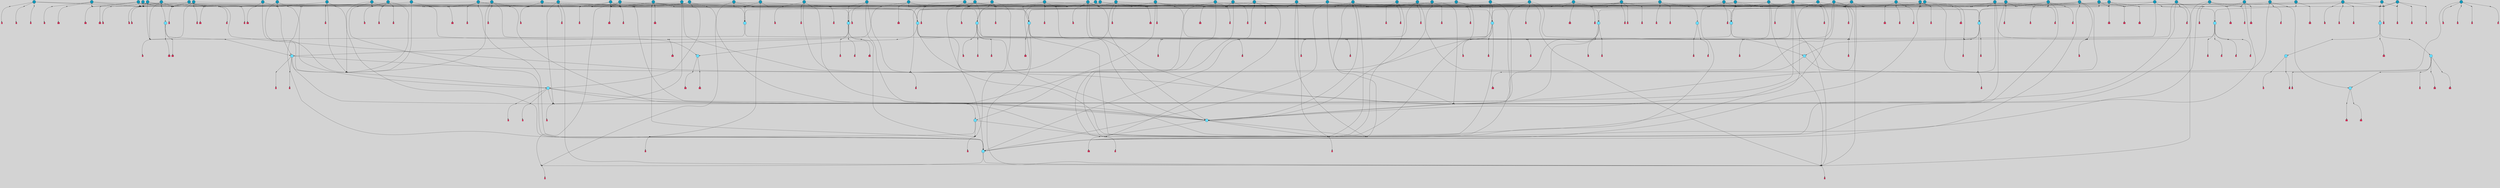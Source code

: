 // File exported with GEGELATI v1.3.1
// On the 2024-04-08 17:22:09
// With the File::TPGGraphDotExporter
digraph{
	graph[pad = "0.212, 0.055" bgcolor = lightgray]
	node[shape=circle style = filled label = ""]
		T3 [fillcolor="#66ddff"]
		T4 [fillcolor="#66ddff"]
		T7 [fillcolor="#66ddff"]
		T9 [fillcolor="#66ddff"]
		T11 [fillcolor="#66ddff"]
		T24 [fillcolor="#66ddff"]
		T27 [fillcolor="#66ddff"]
		T54 [fillcolor="#66ddff"]
		T82 [fillcolor="#66ddff"]
		T111 [fillcolor="#66ddff"]
		T129 [fillcolor="#66ddff"]
		T159 [fillcolor="#1199bb"]
		T164 [fillcolor="#66ddff"]
		T195 [fillcolor="#1199bb"]
		T198 [fillcolor="#66ddff"]
		T207 [fillcolor="#66ddff"]
		T212 [fillcolor="#66ddff"]
		T240 [fillcolor="#66ddff"]
		T242 [fillcolor="#1199bb"]
		T249 [fillcolor="#1199bb"]
		T263 [fillcolor="#1199bb"]
		T267 [fillcolor="#66ddff"]
		T287 [fillcolor="#1199bb"]
		T292 [fillcolor="#1199bb"]
		T311 [fillcolor="#1199bb"]
		T315 [fillcolor="#1199bb"]
		T318 [fillcolor="#1199bb"]
		T319 [fillcolor="#1199bb"]
		T20 [fillcolor="#66ddff"]
		T321 [fillcolor="#66ddff"]
		T322 [fillcolor="#66ddff"]
		T323 [fillcolor="#66ddff"]
		T327 [fillcolor="#1199bb"]
		T332 [fillcolor="#1199bb"]
		T359 [fillcolor="#1199bb"]
		T376 [fillcolor="#1199bb"]
		T378 [fillcolor="#1199bb"]
		T382 [fillcolor="#1199bb"]
		T384 [fillcolor="#1199bb"]
		T386 [fillcolor="#1199bb"]
		T388 [fillcolor="#1199bb"]
		T389 [fillcolor="#1199bb"]
		T394 [fillcolor="#1199bb"]
		T395 [fillcolor="#1199bb"]
		T399 [fillcolor="#1199bb"]
		T404 [fillcolor="#66ddff"]
		T405 [fillcolor="#1199bb"]
		T406 [fillcolor="#1199bb"]
		T407 [fillcolor="#1199bb"]
		T408 [fillcolor="#1199bb"]
		T409 [fillcolor="#1199bb"]
		T410 [fillcolor="#1199bb"]
		T411 [fillcolor="#1199bb"]
		T412 [fillcolor="#1199bb"]
		T413 [fillcolor="#1199bb"]
		T414 [fillcolor="#1199bb"]
		T415 [fillcolor="#1199bb"]
		T342 [fillcolor="#1199bb"]
		T417 [fillcolor="#1199bb"]
		T418 [fillcolor="#1199bb"]
		T419 [fillcolor="#1199bb"]
		T420 [fillcolor="#1199bb"]
		T421 [fillcolor="#1199bb"]
		T422 [fillcolor="#1199bb"]
		T423 [fillcolor="#1199bb"]
		T427 [fillcolor="#1199bb"]
		T428 [fillcolor="#1199bb"]
		T429 [fillcolor="#66ddff"]
		T433 [fillcolor="#1199bb"]
		T434 [fillcolor="#1199bb"]
		T438 [fillcolor="#1199bb"]
		T439 [fillcolor="#1199bb"]
		T440 [fillcolor="#1199bb"]
		T444 [fillcolor="#1199bb"]
		T446 [fillcolor="#1199bb"]
		T448 [fillcolor="#1199bb"]
		T450 [fillcolor="#1199bb"]
		T452 [fillcolor="#1199bb"]
		T215 [fillcolor="#1199bb"]
		T454 [fillcolor="#1199bb"]
		T455 [fillcolor="#1199bb"]
		T457 [fillcolor="#1199bb"]
		T458 [fillcolor="#1199bb"]
		T460 [fillcolor="#1199bb"]
		T461 [fillcolor="#1199bb"]
		T462 [fillcolor="#1199bb"]
		T463 [fillcolor="#1199bb"]
		T464 [fillcolor="#1199bb"]
		T465 [fillcolor="#1199bb"]
		T273 [fillcolor="#1199bb"]
		T466 [fillcolor="#1199bb"]
		T467 [fillcolor="#1199bb"]
		T468 [fillcolor="#1199bb"]
		T469 [fillcolor="#1199bb"]
		T470 [fillcolor="#1199bb"]
		T471 [fillcolor="#1199bb"]
		T472 [fillcolor="#1199bb"]
		T473 [fillcolor="#1199bb"]
		T474 [fillcolor="#1199bb"]
		T475 [fillcolor="#1199bb"]
		T476 [fillcolor="#1199bb"]
		P3845 [fillcolor="#cccccc" shape=point] //6|
		I3845 [shape=box style=invis label="6|1&2|6#1|7&#92;n10|7&2|0#1|5&#92;n9|4&0|1#2|2&#92;n8|6&0|0#1|0&#92;n"]
		P3845 -> I3845[style=invis]
		A3051 [fillcolor="#ff3366" shape=box margin=0.03 width=0 height=0 label="3"]
		T3 -> P3845 -> A3051
		P3846 [fillcolor="#cccccc" shape=point] //3|
		I3846 [shape=box style=invis label="7|6&2|4#0|2&#92;n10|3&2|7#1|4&#92;n11|6&0|4#0|1&#92;n7|1&0|0#2|6&#92;n7|6&0|3#2|6&#92;n4|0&2|6#0|1&#92;n4|4&2|5#0|2&#92;n4|6&0|4#2|7&#92;n10|0&2|3#1|5&#92;n2|6&0|5#0|2&#92;n1|0&2|3#0|7&#92;n1|6&2|0#0|5&#92;n6|2&0|1#0|7&#92;n9|2&0|3#2|7&#92;n5|3&0|6#0|6&#92;n1|7&2|5#2|3&#92;n8|1&2|7#0|6&#92;n1|0&2|5#2|1&#92;n7|1&2|2#2|5&#92;n7|4&2|6#0|3&#92;n"]
		P3846 -> I3846[style=invis]
		A3052 [fillcolor="#ff3366" shape=box margin=0.03 width=0 height=0 label="4"]
		T3 -> P3846 -> A3052
		P3847 [fillcolor="#cccccc" shape=point] //7|
		I3847 [shape=box style=invis label="0|2&2|4#2|6&#92;n5|3&0|6#0|1&#92;n4|7&2|6#0|5&#92;n7|6&0|7#0|5&#92;n10|7&2|2#1|1&#92;n"]
		P3847 -> I3847[style=invis]
		A3053 [fillcolor="#ff3366" shape=box margin=0.03 width=0 height=0 label="4"]
		T4 -> P3847 -> A3053
		P3848 [fillcolor="#cccccc" shape=point] //0|
		I3848 [shape=box style=invis label="2|5&0|1#0|6&#92;n6|1&2|2#2|7&#92;n8|0&0|3#1|4&#92;n4|3&2|5#2|4&#92;n8|1&2|4#0|0&#92;n6|6&0|1#2|6&#92;n11|7&2|4#2|5&#92;n6|2&2|4#0|2&#92;n8|5&2|4#2|4&#92;n2|1&2|1#2|2&#92;n2|7&2|5#2|6&#92;n9|7&0|5#0|4&#92;n1|2&0|5#2|6&#92;n4|2&2|3#2|7&#92;n3|3&2|1#0|2&#92;n"]
		P3848 -> I3848[style=invis]
		A3054 [fillcolor="#ff3366" shape=box margin=0.03 width=0 height=0 label="5"]
		T4 -> P3848 -> A3054
		P3849 [fillcolor="#cccccc" shape=point] //-3|
		I3849 [shape=box style=invis label="1|6&2|7#0|7&#92;n10|2&0|7#1|3&#92;n9|6&2|7#2|2&#92;n5|3&0|7#0|7&#92;n1|6&2|3#0|0&#92;n2|3&2|3#2|2&#92;n5|1&2|6#0|6&#92;n"]
		P3849 -> I3849[style=invis]
		A3055 [fillcolor="#ff3366" shape=box margin=0.03 width=0 height=0 label="7"]
		T7 -> P3849 -> A3055
		P3850 [fillcolor="#cccccc" shape=point] //5|
		I3850 [shape=box style=invis label="0|5&2|3#0|1&#92;n0|6&2|1#2|4&#92;n6|2&2|6#0|7&#92;n7|4&0|3#0|1&#92;n5|4&0|7#1|6&#92;n9|1&0|5#2|2&#92;n6|3&2|3#1|7&#92;n11|7&2|4#1|6&#92;n2|5&0|1#0|0&#92;n4|7&0|0#0|2&#92;n6|2&0|6#0|0&#92;n2|1&2|6#2|4&#92;n10|0&2|0#1|0&#92;n6|6&2|4#0|6&#92;n"]
		P3850 -> I3850[style=invis]
		A3056 [fillcolor="#ff3366" shape=box margin=0.03 width=0 height=0 label="8"]
		T7 -> P3850 -> A3056
		P3851 [fillcolor="#cccccc" shape=point] //-6|
		I3851 [shape=box style=invis label="11|1&0|7#2|0&#92;n10|4&0|1#1|0&#92;n4|3&2|4#2|1&#92;n0|5&2|0#0|0&#92;n6|1&0|0#0|3&#92;n8|2&2|0#0|4&#92;n11|4&2|0#1|6&#92;n7|0&2|6#2|3&#92;n5|3&2|6#2|0&#92;n2|0&2|0#0|4&#92;n"]
		P3851 -> I3851[style=invis]
		A3057 [fillcolor="#ff3366" shape=box margin=0.03 width=0 height=0 label="9"]
		T9 -> P3851 -> A3057
		P3852 [fillcolor="#cccccc" shape=point] //2|
		I3852 [shape=box style=invis label="6|3&2|7#1|4&#92;n8|6&0|0#2|5&#92;n2|1&0|2#0|3&#92;n8|7&0|6#0|4&#92;n2|1&2|0#0|1&#92;n0|0&2|2#2|3&#92;n6|6&0|7#2|1&#92;n6|1&0|7#2|6&#92;n5|4&2|7#0|4&#92;n0|3&0|4#2|0&#92;n11|0&2|0#2|5&#92;n4|5&2|5#2|4&#92;n5|7&0|6#0|4&#92;n9|7&2|5#0|3&#92;n5|4&2|1#0|3&#92;n5|3&0|1#1|7&#92;n0|4&0|3#2|5&#92;n"]
		P3852 -> I3852[style=invis]
		A3058 [fillcolor="#ff3366" shape=box margin=0.03 width=0 height=0 label="10"]
		T9 -> P3852 -> A3058
		P3853 [fillcolor="#cccccc" shape=point] //6|
		I3853 [shape=box style=invis label="3|0&2|7#2|2&#92;n3|2&0|4#2|5&#92;n5|1&0|2#1|0&#92;n8|7&0|1#2|0&#92;n8|5&0|3#0|6&#92;n0|2&0|2#2|3&#92;n1|5&2|5#0|5&#92;n5|6&0|6#0|7&#92;n6|7&0|0#2|6&#92;n1|2&2|3#0|0&#92;n7|7&2|3#0|4&#92;n0|7&2|7#0|6&#92;n1|0&2|2#2|7&#92;n4|4&0|1#0|0&#92;n"]
		P3853 -> I3853[style=invis]
		A3059 [fillcolor="#ff3366" shape=box margin=0.03 width=0 height=0 label="11"]
		T11 -> P3853 -> A3059
		P3854 [fillcolor="#cccccc" shape=point] //-4|
		I3854 [shape=box style=invis label="4|1&0|4#2|6&#92;n1|2&2|2#2|0&#92;n1|2&2|0#0|6&#92;n8|4&2|3#2|5&#92;n5|5&2|1#1|0&#92;n"]
		P3854 -> I3854[style=invis]
		A3060 [fillcolor="#ff3366" shape=box margin=0.03 width=0 height=0 label="12"]
		T11 -> P3854 -> A3060
		P3855 [fillcolor="#cccccc" shape=point] //-3|
		I3855 [shape=box style=invis label="8|1&2|3#0|5&#92;n0|6&0|5#0|5&#92;n3|7&2|1#0|6&#92;n3|5&0|1#0|0&#92;n9|5&2|0#0|4&#92;n3|5&0|2#0|3&#92;n10|6&2|4#1|0&#92;n9|4&2|7#2|6&#92;n1|7&2|5#2|2&#92;n"]
		P3855 -> I3855[style=invis]
		A3061 [fillcolor="#ff3366" shape=box margin=0.03 width=0 height=0 label="5"]
		T4 -> P3855 -> A3061
		P3856 [fillcolor="#cccccc" shape=point] //1|
		I3856 [shape=box style=invis label="5|1&0|6#2|7&#92;n2|4&0|4#2|2&#92;n0|6&0|5#0|4&#92;n10|6&2|5#1|6&#92;n9|3&0|1#1|7&#92;n10|3&2|2#1|0&#92;n5|0&0|0#2|1&#92;n11|3&2|3#1|5&#92;n10|3&0|1#1|0&#92;n2|4&0|1#0|1&#92;n0|2&0|3#2|4&#92;n9|2&2|1#2|5&#92;n11|7&2|6#2|6&#92;n"]
		P3856 -> I3856[style=invis]
		T24 -> P3856 -> T7
		P3857 [fillcolor="#cccccc" shape=point] //5|
		I3857 [shape=box style=invis label="3|0&2|0#0|1&#92;n3|0&0|7#0|1&#92;n5|3&0|2#2|6&#92;n4|4&2|4#2|6&#92;n11|2&0|7#1|6&#92;n2|7&2|2#2|5&#92;n9|3&2|6#2|7&#92;n7|7&0|0#0|4&#92;n6|1&2|4#2|3&#92;n5|4&2|0#1|6&#92;n1|3&0|7#0|4&#92;n"]
		P3857 -> I3857[style=invis]
		A3062 [fillcolor="#ff3366" shape=box margin=0.03 width=0 height=0 label="7"]
		T24 -> P3857 -> A3062
		P3858 [fillcolor="#cccccc" shape=point] //-2|
		I3858 [shape=box style=invis label="4|1&0|4#0|3&#92;n4|2&0|5#2|0&#92;n5|5&2|6#0|5&#92;n1|4&0|1#0|2&#92;n6|3&2|7#1|5&#92;n0|4&2|0#0|3&#92;n8|5&2|5#1|2&#92;n10|7&2|7#1|1&#92;n3|4&0|0#2|1&#92;n3|6&2|5#2|5&#92;n8|3&0|1#0|7&#92;n10|0&2|7#1|3&#92;n4|1&2|4#0|1&#92;n9|3&2|0#0|4&#92;n3|6&2|0#0|4&#92;n1|2&0|6#2|1&#92;n4|0&2|1#2|2&#92;n"]
		P3858 -> I3858[style=invis]
		A3063 [fillcolor="#ff3366" shape=box margin=0.03 width=0 height=0 label="14"]
		T24 -> P3858 -> A3063
		P3859 [fillcolor="#cccccc" shape=point] //2|
		I3859 [shape=box style=invis label="9|1&2|3#0|1&#92;n5|2&2|0#2|4&#92;n3|6&2|5#2|7&#92;n7|0&2|5#0|4&#92;n1|2&0|3#0|5&#92;n7|3&2|7#0|0&#92;n"]
		P3859 -> I3859[style=invis]
		A3064 [fillcolor="#ff3366" shape=box margin=0.03 width=0 height=0 label="2"]
		T27 -> P3859 -> A3064
		P3860 [fillcolor="#cccccc" shape=point] //-6|
		I3860 [shape=box style=invis label="7|5&0|4#0|4&#92;n11|0&2|5#2|1&#92;n"]
		P3860 -> I3860[style=invis]
		A3065 [fillcolor="#ff3366" shape=box margin=0.03 width=0 height=0 label="3"]
		T27 -> P3860 -> A3065
		T27 -> P3846
		T27 -> P3848
		P3861 [fillcolor="#cccccc" shape=point] //0|
		I3861 [shape=box style=invis label="4|0&0|3#2|7&#92;n10|2&0|3#1|7&#92;n3|5&0|2#0|3&#92;n4|5&0|0#2|1&#92;n10|7&2|0#1|2&#92;n5|3&2|3#1|6&#92;n9|5&2|0#0|4&#92;n5|4&2|7#0|2&#92;n10|3&2|7#1|4&#92;n7|2&0|1#2|6&#92;n8|6&0|5#0|5&#92;n8|7&2|3#0|5&#92;n2|6&2|4#0|0&#92;n"]
		P3861 -> I3861[style=invis]
		A3066 [fillcolor="#ff3366" shape=box margin=0.03 width=0 height=0 label="5"]
		T27 -> P3861 -> A3066
		P3862 [fillcolor="#cccccc" shape=point] //8|
		I3862 [shape=box style=invis label="9|0&0|1#2|0&#92;n10|1&2|5#1|4&#92;n8|2&2|6#0|4&#92;n2|4&2|5#2|3&#92;n4|2&2|2#0|2&#92;n7|5&0|2#0|0&#92;n8|2&2|1#1|3&#92;n8|7&0|7#2|1&#92;n1|1&0|0#0|7&#92;n5|6&2|5#1|0&#92;n6|6&2|5#0|0&#92;n11|4&0|3#2|6&#92;n4|2&2|4#0|7&#92;n5|6&0|1#2|0&#92;n11|3&0|2#0|7&#92;n"]
		P3862 -> I3862[style=invis]
		A3067 [fillcolor="#ff3366" shape=box margin=0.03 width=0 height=0 label="6"]
		T54 -> P3862 -> A3067
		T54 -> P3857
		P3863 [fillcolor="#cccccc" shape=point] //-10|
		I3863 [shape=box style=invis label="3|6&0|0#0|4&#92;n4|1&2|4#0|1&#92;n5|1&0|1#0|4&#92;n5|5&2|6#0|5&#92;n6|5&0|6#0|3&#92;n11|1&2|0#0|1&#92;n0|7&2|0#0|3&#92;n1|2&0|6#0|1&#92;n8|0&0|4#2|0&#92;n0|4&0|7#2|7&#92;n7|0&2|7#1|3&#92;n3|1&0|5#2|5&#92;n5|1&0|4#0|3&#92;n2|2&0|2#0|0&#92;n8|3&0|1#0|7&#92;n3|0&0|3#0|5&#92;n7|2&0|5#2|0&#92;n6|3&2|7#1|5&#92;n4|7&2|7#2|1&#92;n"]
		P3863 -> I3863[style=invis]
		A3068 [fillcolor="#ff3366" shape=box margin=0.03 width=0 height=0 label="14"]
		T54 -> P3863 -> A3068
		T54 -> P3850
		P3864 [fillcolor="#cccccc" shape=point] //6|
		I3864 [shape=box style=invis label="7|0&2|5#1|2&#92;n10|6&2|1#1|3&#92;n7|5&0|2#0|7&#92;n10|7&0|1#1|5&#92;n4|6&2|5#0|5&#92;n4|4&0|7#2|7&#92;n"]
		P3864 -> I3864[style=invis]
		A3069 [fillcolor="#ff3366" shape=box margin=0.03 width=0 height=0 label="7"]
		T82 -> P3864 -> A3069
		P3865 [fillcolor="#cccccc" shape=point] //6|
		I3865 [shape=box style=invis label="0|5&2|3#0|1&#92;n0|6&2|1#2|4&#92;n9|1&0|5#2|2&#92;n7|4&0|3#0|1&#92;n5|4&0|7#1|6&#92;n2|5&0|1#0|0&#92;n6|3&2|3#1|7&#92;n11|7&2|4#1|6&#92;n6|2&2|6#0|1&#92;n4|7&0|0#0|2&#92;n6|2&0|6#0|0&#92;n9|1&2|6#2|4&#92;n10|0&2|0#1|0&#92;n6|6&2|4#0|6&#92;n"]
		P3865 -> I3865[style=invis]
		A3070 [fillcolor="#ff3366" shape=box margin=0.03 width=0 height=0 label="8"]
		T82 -> P3865 -> A3070
		T82 -> P3851
		P3866 [fillcolor="#cccccc" shape=point] //-5|
		I3866 [shape=box style=invis label="0|0&2|3#0|2&#92;n10|5&0|6#1|3&#92;n7|3&0|6#2|3&#92;n3|4&0|6#0|6&#92;n10|5&0|2#1|1&#92;n5|0&0|1#0|3&#92;n6|6&2|5#1|5&#92;n7|4&0|2#1|7&#92;n5|7&0|1#2|5&#92;n1|5&0|0#0|3&#92;n7|5&2|1#2|6&#92;n9|0&0|2#0|0&#92;n4|0&2|4#0|0&#92;n4|6&0|0#2|3&#92;n3|1&0|6#2|5&#92;n7|7&2|1#2|3&#92;n9|4&2|2#0|6&#92;n"]
		P3866 -> I3866[style=invis]
		T111 -> P3866 -> T9
		P3867 [fillcolor="#cccccc" shape=point] //7|
		I3867 [shape=box style=invis label="7|4&2|1#2|0&#92;n4|1&2|4#2|3&#92;n5|0&2|0#2|2&#92;n6|1&2|4#2|6&#92;n"]
		P3867 -> I3867[style=invis]
		A3071 [fillcolor="#ff3366" shape=box margin=0.03 width=0 height=0 label="9"]
		T111 -> P3867 -> A3071
		P3868 [fillcolor="#cccccc" shape=point] //2|
		I3868 [shape=box style=invis label="3|0&2|0#0|1&#92;n11|2&0|7#1|6&#92;n8|7&2|4#0|5&#92;n5|3&0|2#2|6&#92;n4|4&2|4#2|6&#92;n3|0&0|7#0|1&#92;n2|7&2|2#2|5&#92;n9|3&2|6#2|7&#92;n7|7&0|0#0|4&#92;n6|1&2|4#1|3&#92;n5|4&2|0#1|6&#92;n1|3&0|7#0|4&#92;n"]
		P3868 -> I3868[style=invis]
		A3072 [fillcolor="#ff3366" shape=box margin=0.03 width=0 height=0 label="7"]
		T111 -> P3868 -> A3072
		T111 -> P3851
		T129 -> P3862
		T129 -> P3857
		P3869 [fillcolor="#cccccc" shape=point] //10|
		I3869 [shape=box style=invis label="4|5&2|7#2|1&#92;n1|7&2|3#0|6&#92;n3|5&2|2#0|3&#92;n10|3&0|7#1|4&#92;n7|1&0|4#2|6&#92;n10|2&0|3#1|7&#92;n9|5&2|0#0|4&#92;n4|0&0|3#2|7&#92;n11|4&2|6#1|2&#92;n5|4&2|7#0|2&#92;n2|6&2|4#0|0&#92;n6|5&0|7#2|1&#92;n5|3&2|3#1|6&#92;n10|7&2|0#1|2&#92;n"]
		P3869 -> I3869[style=invis]
		A3073 [fillcolor="#ff3366" shape=box margin=0.03 width=0 height=0 label="5"]
		T129 -> P3869 -> A3073
		P3870 [fillcolor="#cccccc" shape=point] //5|
		I3870 [shape=box style=invis label="9|4&2|3#1|3&#92;n0|4&2|4#0|5&#92;n6|1&2|6#2|5&#92;n4|0&0|5#2|0&#92;n"]
		P3870 -> I3870[style=invis]
		A3074 [fillcolor="#ff3366" shape=box margin=0.03 width=0 height=0 label="7"]
		T129 -> P3870 -> A3074
		P3871 [fillcolor="#cccccc" shape=point] //6|
		I3871 [shape=box style=invis label="9|4&2|7#0|6&#92;n8|4&0|1#1|0&#92;n1|3&0|0#2|1&#92;n2|4&0|6#2|2&#92;n5|1&2|5#0|7&#92;n3|0&0|3#2|6&#92;n2|2&2|6#0|2&#92;n8|4&0|4#2|2&#92;n5|1&2|4#0|3&#92;n9|4&0|6#0|6&#92;n5|0&2|2#1|5&#92;n11|7&0|0#1|1&#92;n0|4&0|3#0|3&#92;n7|7&2|4#2|5&#92;n1|5&0|1#2|1&#92;n"]
		P3871 -> I3871[style=invis]
		A3075 [fillcolor="#ff3366" shape=box margin=0.03 width=0 height=0 label="1"]
		T129 -> P3871 -> A3075
		P3872 [fillcolor="#cccccc" shape=point] //7|
		I3872 [shape=box style=invis label="7|0&2|1#2|0&#92;n9|7&2|1#1|7&#92;n8|2&0|1#1|0&#92;n6|6&0|2#1|1&#92;n2|2&0|5#0|0&#92;n5|7&0|0#2|1&#92;n5|1&2|5#1|5&#92;n4|7&2|4#2|3&#92;n10|5&2|2#1|5&#92;n1|3&2|2#2|0&#92;n10|2&2|6#1|5&#92;n"]
		P3872 -> I3872[style=invis]
		A3076 [fillcolor="#ff3366" shape=box margin=0.03 width=0 height=0 label="1"]
		T159 -> P3872 -> A3076
		P3873 [fillcolor="#cccccc" shape=point] //7|
		I3873 [shape=box style=invis label="7|4&2|7#0|4&#92;n4|6&0|1#2|5&#92;n2|1&2|3#0|0&#92;n4|3&2|0#0|1&#92;n0|0&2|7#2|7&#92;n7|7&0|5#2|3&#92;n5|0&2|1#2|2&#92;n10|0&0|4#1|2&#92;n4|4&0|7#0|0&#92;n6|7&0|2#0|1&#92;n1|4&2|5#0|4&#92;n"]
		P3873 -> I3873[style=invis]
		A3077 [fillcolor="#ff3366" shape=box margin=0.03 width=0 height=0 label="0"]
		T159 -> P3873 -> A3077
		P3874 [fillcolor="#cccccc" shape=point] //5|
		I3874 [shape=box style=invis label="0|5&2|3#0|1&#92;n0|6&2|1#2|4&#92;n6|2&2|6#0|7&#92;n9|0&2|7#1|1&#92;n7|4&0|3#0|1&#92;n11|7&2|4#1|6&#92;n9|1&0|5#2|2&#92;n5|4&0|7#1|6&#92;n2|5&0|1#0|0&#92;n4|7&0|0#0|2&#92;n6|2&0|6#0|0&#92;n2|1&2|6#2|4&#92;n10|0&0|0#1|0&#92;n6|6&2|4#0|6&#92;n"]
		P3874 -> I3874[style=invis]
		T159 -> P3874 -> T129
		T164 -> P3848
		P3875 [fillcolor="#cccccc" shape=point] //-1|
		I3875 [shape=box style=invis label="6|4&0|4#2|4&#92;n4|5&2|5#2|4&#92;n9|7&2|5#0|3&#92;n3|7&2|6#0|6&#92;n8|7&0|6#0|4&#92;n2|1&2|0#0|1&#92;n8|6&0|0#2|5&#92;n2|1&0|2#0|3&#92;n6|1&0|7#2|6&#92;n6|3&0|1#1|6&#92;n5|4&2|7#0|4&#92;n0|7&0|4#2|0&#92;n11|0&2|0#2|5&#92;n3|7&2|0#2|7&#92;n8|3&2|7#1|4&#92;n5|7&0|6#0|4&#92;n0|0&2|3#2|3&#92;n5|4&2|1#0|3&#92;n0|4&0|3#2|5&#92;n"]
		P3875 -> I3875[style=invis]
		A3078 [fillcolor="#ff3366" shape=box margin=0.03 width=0 height=0 label="10"]
		T164 -> P3875 -> A3078
		P3876 [fillcolor="#cccccc" shape=point] //-7|
		I3876 [shape=box style=invis label="6|1&0|2#0|3&#92;n1|2&0|1#2|0&#92;n10|3&2|2#1|1&#92;n0|1&0|2#0|7&#92;n4|6&2|7#2|4&#92;n6|0&2|7#0|6&#92;n"]
		P3876 -> I3876[style=invis]
		A3079 [fillcolor="#ff3366" shape=box margin=0.03 width=0 height=0 label="7"]
		T164 -> P3876 -> A3079
		P3877 [fillcolor="#cccccc" shape=point] //-6|
		I3877 [shape=box style=invis label="11|7&0|1#0|6&#92;n3|5&0|1#0|3&#92;n1|5&0|5#0|6&#92;n1|7&2|5#2|2&#92;n0|0&0|2#2|2&#92;n4|4&0|1#0|5&#92;n6|4&2|2#0|2&#92;n0|6&2|5#0|5&#92;n0|3&2|2#2|6&#92;n"]
		P3877 -> I3877[style=invis]
		A3080 [fillcolor="#ff3366" shape=box margin=0.03 width=0 height=0 label="5"]
		T164 -> P3877 -> A3080
		P3878 [fillcolor="#cccccc" shape=point] //4|
		I3878 [shape=box style=invis label="4|3&0|6#0|3&#92;n5|7&2|3#2|2&#92;n5|6&0|7#1|2&#92;n1|4&2|6#0|3&#92;n8|4&2|1#2|5&#92;n9|5&2|4#1|4&#92;n2|4&0|5#0|7&#92;n10|0&0|6#1|3&#92;n3|0&0|6#0|2&#92;n2|7&2|7#2|6&#92;n5|2&0|5#1|5&#92;n10|4&2|5#1|7&#92;n4|0&0|4#2|4&#92;n11|1&0|4#2|6&#92;n10|6&2|0#1|4&#92;n9|7&0|3#1|4&#92;n4|5&2|7#0|6&#92;n11|5&2|6#2|3&#92;n0|3&0|5#0|1&#92;n"]
		P3878 -> I3878[style=invis]
		A3081 [fillcolor="#ff3366" shape=box margin=0.03 width=0 height=0 label="13"]
		T164 -> P3878 -> A3081
		P3879 [fillcolor="#cccccc" shape=point] //5|
		I3879 [shape=box style=invis label="3|0&2|0#2|1&#92;n3|0&0|7#0|1&#92;n5|3&0|2#2|6&#92;n4|4&2|4#2|6&#92;n5|4&2|0#1|6&#92;n2|7&2|2#2|5&#92;n1|3&0|7#0|4&#92;n11|6&2|2#0|7&#92;n7|7&0|0#0|4&#92;n6|1&2|4#2|3&#92;n11|0&0|7#1|6&#92;n9|3&2|6#2|7&#92;n"]
		P3879 -> I3879[style=invis]
		A3082 [fillcolor="#ff3366" shape=box margin=0.03 width=0 height=0 label="7"]
		T195 -> P3879 -> A3082
		P3880 [fillcolor="#cccccc" shape=point] //4|
		I3880 [shape=box style=invis label="7|1&0|6#0|1&#92;n6|7&2|7#1|7&#92;n10|1&2|1#1|1&#92;n9|6&2|2#1|4&#92;n4|7&0|4#2|2&#92;n9|6&0|5#1|1&#92;n10|0&2|6#1|6&#92;n5|1&0|1#2|3&#92;n10|1&0|5#1|0&#92;n3|4&2|3#0|0&#92;n8|2&0|5#2|4&#92;n1|6&2|0#0|0&#92;n2|3&0|1#2|6&#92;n5|2&2|2#1|6&#92;n2|2&0|1#2|1&#92;n3|1&2|7#0|3&#92;n6|7&2|3#0|4&#92;n"]
		P3880 -> I3880[style=invis]
		A3083 [fillcolor="#ff3366" shape=box margin=0.03 width=0 height=0 label="10"]
		T195 -> P3880 -> A3083
		P3881 [fillcolor="#cccccc" shape=point] //-4|
		I3881 [shape=box style=invis label="0|4&0|0#2|7&#92;n8|5&2|4#2|4&#92;n4|3&2|5#2|4&#92;n11|7&2|2#2|5&#92;n6|5&2|2#2|7&#92;n3|2&0|7#0|7&#92;n3|3&2|1#0|3&#92;n2|6&0|3#2|5&#92;n0|1&2|6#2|2&#92;n8|2&0|0#1|6&#92;n0|7&0|5#0|4&#92;n9|5&0|3#2|7&#92;n2|7&2|5#2|6&#92;n9|0&2|0#0|1&#92;n1|2&2|4#0|2&#92;n"]
		P3881 -> I3881[style=invis]
		T195 -> P3881 -> T27
		T195 -> P3873
		P3882 [fillcolor="#cccccc" shape=point] //-3|
		I3882 [shape=box style=invis label="0|0&2|7#2|7&#92;n4|6&0|2#2|5&#92;n2|1&2|3#0|0&#92;n4|3&2|0#0|1&#92;n7|4&2|7#0|4&#92;n5|0&2|1#2|2&#92;n10|0&0|4#1|2&#92;n4|4&0|7#0|0&#92;n6|7&0|2#0|1&#92;n1|4&2|5#0|4&#92;n"]
		P3882 -> I3882[style=invis]
		A3084 [fillcolor="#ff3366" shape=box margin=0.03 width=0 height=0 label="0"]
		T198 -> P3882 -> A3084
		P3883 [fillcolor="#cccccc" shape=point] //-3|
		I3883 [shape=box style=invis label="3|7&0|0#0|2&#92;n11|5&0|1#1|1&#92;n4|1&0|6#2|6&#92;n4|0&0|1#0|5&#92;n"]
		P3883 -> I3883[style=invis]
		T198 -> P3883 -> T24
		T198 -> P3857
		P3884 [fillcolor="#cccccc" shape=point] //-2|
		I3884 [shape=box style=invis label="5|2&2|0#2|4&#92;n9|1&2|3#0|1&#92;n3|6&2|5#2|7&#92;n7|0&2|1#0|4&#92;n1|2&0|3#0|5&#92;n7|3&2|7#0|0&#92;n"]
		P3884 -> I3884[style=invis]
		A3085 [fillcolor="#ff3366" shape=box margin=0.03 width=0 height=0 label="2"]
		T198 -> P3884 -> A3085
		P3885 [fillcolor="#cccccc" shape=point] //-9|
		I3885 [shape=box style=invis label="4|1&0|4#2|6&#92;n11|0&2|0#0|6&#92;n8|4&2|3#2|5&#92;n6|0&0|3#0|1&#92;n"]
		P3885 -> I3885[style=invis]
		T198 -> P3885 -> T11
		T207 -> P3872
		T207 -> P3883
		P3886 [fillcolor="#cccccc" shape=point] //5|
		I3886 [shape=box style=invis label="8|1&2|6#0|6&#92;n3|0&0|7#0|1&#92;n11|3&0|2#2|6&#92;n4|4&2|4#2|6&#92;n11|2&0|7#1|6&#92;n2|7&2|2#2|5&#92;n7|7&0|0#0|4&#92;n6|1&2|4#2|3&#92;n5|4&2|0#1|6&#92;n3|0&2|0#0|1&#92;n1|3&0|7#0|4&#92;n"]
		P3886 -> I3886[style=invis]
		A3086 [fillcolor="#ff3366" shape=box margin=0.03 width=0 height=0 label="7"]
		T207 -> P3886 -> A3086
		P3887 [fillcolor="#cccccc" shape=point] //5|
		I3887 [shape=box style=invis label="10|4&2|6#1|2&#92;n8|4&0|1#1|0&#92;n0|4&2|6#0|0&#92;n8|4&2|5#2|1&#92;n7|5&2|5#1|0&#92;n3|6&0|6#2|2&#92;n1|7&0|7#0|5&#92;n2|0&0|7#2|4&#92;n9|4&2|6#2|7&#92;n2|6&2|2#0|0&#92;n11|7&2|7#0|7&#92;n5|5&0|0#0|1&#92;n10|1&0|0#1|0&#92;n7|3&0|1#2|5&#92;n9|2&2|7#1|5&#92;n9|0&2|5#1|2&#92;n1|6&2|4#2|2&#92;n3|3&2|2#0|7&#92;n1|6&2|0#0|0&#92;n6|4&2|6#1|0&#92;n"]
		P3887 -> I3887[style=invis]
		A3087 [fillcolor="#ff3366" shape=box margin=0.03 width=0 height=0 label="1"]
		T207 -> P3887 -> A3087
		P3888 [fillcolor="#cccccc" shape=point] //7|
		I3888 [shape=box style=invis label="6|1&2|6#2|7&#92;n7|0&2|4#2|3&#92;n3|3&0|7#0|6&#92;n5|4&0|2#2|4&#92;n8|5&2|6#2|7&#92;n0|0&2|3#0|3&#92;n5|4&2|4#2|6&#92;n"]
		P3888 -> I3888[style=invis]
		T207 -> P3888 -> T4
		P3889 [fillcolor="#cccccc" shape=point] //6|
		I3889 [shape=box style=invis label="9|4&2|7#0|6&#92;n8|4&0|1#1|0&#92;n1|3&0|0#2|1&#92;n2|4&0|6#2|2&#92;n5|1&2|5#0|7&#92;n3|0&0|3#2|6&#92;n2|2&2|6#0|2&#92;n8|4&0|4#2|2&#92;n5|1&2|4#0|3&#92;n9|4&0|6#0|6&#92;n5|0&2|2#1|5&#92;n11|7&0|0#1|1&#92;n0|4&0|3#0|3&#92;n7|7&2|4#2|5&#92;n1|5&0|1#2|1&#92;n"]
		P3889 -> I3889[style=invis]
		A3088 [fillcolor="#ff3366" shape=box margin=0.03 width=0 height=0 label="1"]
		T212 -> P3889 -> A3088
		P3890 [fillcolor="#cccccc" shape=point] //5|
		I3890 [shape=box style=invis label="3|0&2|0#0|1&#92;n3|0&0|7#0|1&#92;n5|3&0|2#2|6&#92;n4|4&2|4#2|6&#92;n11|2&0|7#1|6&#92;n2|7&2|2#2|5&#92;n9|3&2|6#2|7&#92;n7|7&0|0#0|4&#92;n6|1&2|4#2|3&#92;n5|4&2|0#1|6&#92;n1|3&0|7#0|4&#92;n"]
		P3890 -> I3890[style=invis]
		A3089 [fillcolor="#ff3366" shape=box margin=0.03 width=0 height=0 label="7"]
		T212 -> P3890 -> A3089
		P3891 [fillcolor="#cccccc" shape=point] //8|
		I3891 [shape=box style=invis label="9|0&0|1#2|0&#92;n10|1&2|5#1|4&#92;n8|2&2|6#0|4&#92;n2|4&2|5#2|3&#92;n4|2&2|2#0|2&#92;n7|5&0|2#0|0&#92;n8|2&2|1#1|3&#92;n8|7&0|7#2|1&#92;n1|1&0|0#0|7&#92;n5|6&2|5#1|0&#92;n6|6&2|5#0|0&#92;n11|4&0|3#2|6&#92;n4|2&2|4#0|7&#92;n5|6&0|1#2|0&#92;n11|3&0|2#0|7&#92;n"]
		P3891 -> I3891[style=invis]
		A3090 [fillcolor="#ff3366" shape=box margin=0.03 width=0 height=0 label="6"]
		T212 -> P3891 -> A3090
		P3892 [fillcolor="#cccccc" shape=point] //5|
		I3892 [shape=box style=invis label="9|4&2|3#1|3&#92;n0|4&2|4#0|5&#92;n6|1&2|6#2|5&#92;n4|0&0|5#2|0&#92;n"]
		P3892 -> I3892[style=invis]
		A3091 [fillcolor="#ff3366" shape=box margin=0.03 width=0 height=0 label="7"]
		T212 -> P3892 -> A3091
		P3893 [fillcolor="#cccccc" shape=point] //10|
		I3893 [shape=box style=invis label="4|5&2|7#2|1&#92;n1|7&2|3#0|6&#92;n3|5&2|2#0|3&#92;n10|3&0|7#1|4&#92;n7|1&0|4#2|6&#92;n10|2&0|3#1|7&#92;n9|5&2|0#0|4&#92;n4|0&0|3#2|7&#92;n11|4&2|6#1|2&#92;n5|4&2|7#0|2&#92;n2|6&2|4#0|0&#92;n6|5&0|7#2|1&#92;n5|3&2|3#1|6&#92;n10|7&2|0#1|2&#92;n"]
		P3893 -> I3893[style=invis]
		A3092 [fillcolor="#ff3366" shape=box margin=0.03 width=0 height=0 label="5"]
		T212 -> P3893 -> A3092
		T240 -> P3872
		P3894 [fillcolor="#cccccc" shape=point] //7|
		I3894 [shape=box style=invis label="7|4&2|7#0|4&#92;n1|4&2|5#0|4&#92;n2|1&2|3#0|0&#92;n4|3&2|0#0|1&#92;n0|0&2|7#2|7&#92;n7|7&0|5#2|3&#92;n5|0&2|1#2|2&#92;n6|6&2|5#0|2&#92;n5|0&0|4#1|2&#92;n4|4&0|7#0|0&#92;n6|7&0|2#0|1&#92;n4|6&0|1#2|5&#92;n"]
		P3894 -> I3894[style=invis]
		A3093 [fillcolor="#ff3366" shape=box margin=0.03 width=0 height=0 label="0"]
		T240 -> P3894 -> A3093
		T240 -> P3883
		P3895 [fillcolor="#cccccc" shape=point] //1|
		I3895 [shape=box style=invis label="3|2&2|4#2|5&#92;n2|5&0|1#0|6&#92;n6|2&2|4#0|2&#92;n3|3&2|1#0|2&#92;n3|3&2|1#2|7&#92;n8|1&2|4#0|2&#92;n4|3&2|5#2|4&#92;n4|2&2|3#2|7&#92;n6|1&2|2#2|7&#92;n9|3&2|7#2|0&#92;n6|7&0|3#0|3&#92;n8|5&2|4#2|4&#92;n9|1&2|0#2|2&#92;n2|7&2|5#2|6&#92;n1|2&0|5#0|6&#92;n6|6&0|1#2|6&#92;n8|0&0|3#1|4&#92;n"]
		P3895 -> I3895[style=invis]
		A3094 [fillcolor="#ff3366" shape=box margin=0.03 width=0 height=0 label="5"]
		T240 -> P3895 -> A3094
		P3896 [fillcolor="#cccccc" shape=point] //4|
		I3896 [shape=box style=invis label="7|1&2|6#1|3&#92;n2|6&0|7#2|4&#92;n8|0&2|3#2|1&#92;n4|0&2|4#2|6&#92;n4|1&0|6#0|0&#92;n2|5&2|1#0|7&#92;n"]
		P3896 -> I3896[style=invis]
		A3095 [fillcolor="#ff3366" shape=box margin=0.03 width=0 height=0 label="2"]
		T242 -> P3896 -> A3095
		P3897 [fillcolor="#cccccc" shape=point] //5|
		I3897 [shape=box style=invis label="1|6&2|7#0|7&#92;n9|2&2|7#2|2&#92;n10|2&0|7#1|3&#92;n5|3&0|7#0|7&#92;n7|0&2|7#2|2&#92;n1|6&2|3#0|0&#92;n2|3&2|3#2|2&#92;n"]
		P3897 -> I3897[style=invis]
		A3096 [fillcolor="#ff3366" shape=box margin=0.03 width=0 height=0 label="7"]
		T242 -> P3897 -> A3096
		P3898 [fillcolor="#cccccc" shape=point] //-4|
		I3898 [shape=box style=invis label="0|7&2|5#0|4&#92;n8|5&0|5#2|7&#92;n5|6&0|7#0|4&#92;n7|0&0|5#2|1&#92;n10|6&2|1#1|2&#92;n0|0&2|1#0|6&#92;n8|4&0|5#0|6&#92;n4|2&0|5#2|4&#92;n"]
		P3898 -> I3898[style=invis]
		A3097 [fillcolor="#ff3366" shape=box margin=0.03 width=0 height=0 label="5"]
		T242 -> P3898 -> A3097
		P3899 [fillcolor="#cccccc" shape=point] //-7|
		I3899 [shape=box style=invis label="9|7&2|6#0|3&#92;n10|7&0|7#1|7&#92;n3|3&0|7#0|1&#92;n8|2&2|7#1|5&#92;n6|1&0|7#0|6&#92;n0|3&0|0#2|3&#92;n4|5&0|1#0|2&#92;n7|4&2|1#0|1&#92;n"]
		P3899 -> I3899[style=invis]
		A3098 [fillcolor="#ff3366" shape=box margin=0.03 width=0 height=0 label="0"]
		T242 -> P3899 -> A3098
		P3900 [fillcolor="#cccccc" shape=point] //-2|
		I3900 [shape=box style=invis label="11|7&2|0#1|7&#92;n4|3&0|1#2|5&#92;n0|4&2|4#2|7&#92;n1|6&0|0#0|4&#92;n4|0&0|0#0|5&#92;n0|6&2|3#2|0&#92;n9|6&2|5#1|3&#92;n0|7&2|1#2|5&#92;n4|4&0|5#0|1&#92;n10|4&0|0#1|0&#92;n"]
		P3900 -> I3900[style=invis]
		A3099 [fillcolor="#ff3366" shape=box margin=0.03 width=0 height=0 label="12"]
		T242 -> P3900 -> A3099
		P3901 [fillcolor="#cccccc" shape=point] //8|
		I3901 [shape=box style=invis label="5|4&2|1#1|0&#92;n3|0&0|3#2|0&#92;n3|7&2|2#0|6&#92;n6|6&0|2#2|4&#92;n0|0&0|2#0|6&#92;n"]
		P3901 -> I3901[style=invis]
		T249 -> P3901 -> T164
		T249 -> P3879
		T249 -> P3873
		T249 -> P3857
		P3902 [fillcolor="#cccccc" shape=point] //10|
		I3902 [shape=box style=invis label="6|1&2|4#2|3&#92;n3|0&0|7#0|1&#92;n5|3&0|2#2|6&#92;n4|4&0|4#2|6&#92;n5|4&2|0#1|6&#92;n10|5&0|6#1|5&#92;n2|5&2|1#2|2&#92;n1|3&0|7#0|4&#92;n3|0&2|0#0|1&#92;n11|2&0|5#1|6&#92;n9|3&2|6#2|7&#92;n7|7&0|0#0|4&#92;n"]
		P3902 -> I3902[style=invis]
		A3100 [fillcolor="#ff3366" shape=box margin=0.03 width=0 height=0 label="7"]
		T249 -> P3902 -> A3100
		T263 -> P3900
		P3903 [fillcolor="#cccccc" shape=point] //-3|
		I3903 [shape=box style=invis label="7|2&2|4#0|2&#92;n4|1&2|6#0|1&#92;n11|6&0|4#0|1&#92;n7|1&0|0#2|6&#92;n6|2&0|1#0|7&#92;n10|3&2|7#1|4&#92;n3|5&2|3#0|1&#92;n4|4&2|5#0|2&#92;n4|6&0|4#2|7&#92;n2|5&0|5#0|2&#92;n10|0&2|3#1|4&#92;n0|1&2|7#0|6&#92;n7|6&0|3#2|6&#92;n1|3&0|6#2|0&#92;n5|3&0|6#0|6&#92;n1|4&2|5#2|3&#92;n1|6&2|0#0|5&#92;n9|2&0|3#2|7&#92;n7|1&2|2#2|5&#92;n"]
		P3903 -> I3903[style=invis]
		T263 -> P3903 -> T207
		P3904 [fillcolor="#cccccc" shape=point] //2|
		I3904 [shape=box style=invis label="4|1&0|4#2|6&#92;n5|5&2|1#1|0&#92;n1|0&2|0#0|6&#92;n8|4&2|3#2|5&#92;n"]
		P3904 -> I3904[style=invis]
		T263 -> P3904 -> T11
		T267 -> P3872
		T267 -> P3873
		T267 -> P3903
		P3905 [fillcolor="#cccccc" shape=point] //5|
		I3905 [shape=box style=invis label="1|6&2|7#0|7&#92;n9|2&2|7#2|3&#92;n10|2&0|7#1|3&#92;n0|0&2|7#2|2&#92;n1|6&2|3#0|0&#92;n2|3&2|3#2|2&#92;n"]
		P3905 -> I3905[style=invis]
		A3101 [fillcolor="#ff3366" shape=box margin=0.03 width=0 height=0 label="7"]
		T267 -> P3905 -> A3101
		P3906 [fillcolor="#cccccc" shape=point] //-6|
		I3906 [shape=box style=invis label="6|0&0|5#2|5&#92;n0|3&2|1#2|1&#92;n"]
		P3906 -> I3906[style=invis]
		A3102 [fillcolor="#ff3366" shape=box margin=0.03 width=0 height=0 label="3"]
		T267 -> P3906 -> A3102
		P3907 [fillcolor="#cccccc" shape=point] //2|
		I3907 [shape=box style=invis label="1|7&0|0#2|1&#92;n11|7&2|0#1|3&#92;n4|3&0|1#0|5&#92;n1|6&2|4#2|4&#92;n8|6&2|4#0|0&#92;n2|7&2|5#2|6&#92;n9|6&2|3#2|2&#92;n10|4&2|0#1|0&#92;n9|0&2|5#1|3&#92;n6|1&2|6#2|7&#92;n4|4&0|5#0|1&#92;n"]
		P3907 -> I3907[style=invis]
		A3103 [fillcolor="#ff3366" shape=box margin=0.03 width=0 height=0 label="12"]
		T287 -> P3907 -> A3103
		P3908 [fillcolor="#cccccc" shape=point] //-10|
		I3908 [shape=box style=invis label="9|6&0|2#2|6&#92;n11|0&2|6#1|5&#92;n10|6&0|7#1|5&#92;n3|0&0|6#0|7&#92;n9|4&2|6#0|3&#92;n10|6&2|4#1|6&#92;n"]
		P3908 -> I3908[style=invis]
		A3104 [fillcolor="#ff3366" shape=box margin=0.03 width=0 height=0 label="4"]
		T287 -> P3908 -> A3104
		P3909 [fillcolor="#cccccc" shape=point] //7|
		I3909 [shape=box style=invis label="7|2&0|4#1|3&#92;n7|7&0|0#0|4&#92;n4|4&2|4#2|6&#92;n2|3&2|2#2|5&#92;n8|0&0|2#2|1&#92;n9|3&2|6#2|7&#92;n6|4&2|4#2|3&#92;n3|3&2|0#0|1&#92;n6|4&2|0#1|6&#92;n5|3&0|7#0|4&#92;n"]
		P3909 -> I3909[style=invis]
		A3105 [fillcolor="#ff3366" shape=box margin=0.03 width=0 height=0 label="7"]
		T287 -> P3909 -> A3105
		P3910 [fillcolor="#cccccc" shape=point] //-6|
		I3910 [shape=box style=invis label="9|0&2|0#0|1&#92;n3|2&0|2#0|3&#92;n5|4&0|5#1|7&#92;n2|1&0|4#0|3&#92;n9|2&2|0#2|4&#92;n7|6&0|4#0|2&#92;n2|3&0|6#2|6&#92;n1|2&0|3#2|0&#92;n"]
		P3910 -> I3910[style=invis]
		T287 -> P3910 -> T54
		P3911 [fillcolor="#cccccc" shape=point] //-5|
		I3911 [shape=box style=invis label="10|6&2|5#1|6&#92;n9|3&0|1#1|7&#92;n2|4&0|1#0|1&#92;n11|3&0|7#1|6&#92;n5|1&0|6#2|7&#92;n8|0&0|0#0|1&#92;n0|6&0|7#0|4&#92;n6|7&2|6#2|6&#92;n11|0&2|3#0|5&#92;n"]
		P3911 -> I3911[style=invis]
		T287 -> P3911 -> T7
		P3912 [fillcolor="#cccccc" shape=point] //-8|
		I3912 [shape=box style=invis label="0|4&0|3#2|5&#92;n2|1&0|2#2|3&#92;n8|7&0|6#0|4&#92;n0|4&2|4#0|1&#92;n9|4&2|5#0|3&#92;n0|0&2|7#2|3&#92;n4|5&2|5#2|4&#92;n5|7&0|6#0|4&#92;n5|4&2|7#0|4&#92;n0|3&0|4#2|0&#92;n6|3&2|2#1|4&#92;n11|7&2|0#2|5&#92;n6|1&0|7#2|5&#92;n5|3&0|1#1|7&#92;n2|0&2|0#0|1&#92;n6|6&0|7#2|1&#92;n"]
		P3912 -> I3912[style=invis]
		A3106 [fillcolor="#ff3366" shape=box margin=0.03 width=0 height=0 label="10"]
		T292 -> P3912 -> A3106
		T292 -> P3898
		P3913 [fillcolor="#cccccc" shape=point] //5|
		I3913 [shape=box style=invis label="9|6&0|6#0|5&#92;n7|3&0|3#2|2&#92;n1|4&2|0#0|4&#92;n9|2&0|0#1|7&#92;n0|4&0|4#2|0&#92;n4|0&2|2#0|1&#92;n6|7&0|4#0|3&#92;n4|4&0|5#0|1&#92;n6|6&0|7#1|3&#92;n3|0&2|5#2|4&#92;n6|4&2|4#2|3&#92;n"]
		P3913 -> I3913[style=invis]
		A3107 [fillcolor="#ff3366" shape=box margin=0.03 width=0 height=0 label="9"]
		T292 -> P3913 -> A3107
		P3914 [fillcolor="#cccccc" shape=point] //-3|
		I3914 [shape=box style=invis label="6|3&2|4#1|4&#92;n5|3&0|1#1|7&#92;n2|1&0|2#2|3&#92;n8|7&0|6#0|4&#92;n2|1&2|0#0|1&#92;n0|0&2|2#2|3&#92;n6|1&0|7#2|6&#92;n5|7&0|2#0|4&#92;n0|3&0|4#2|0&#92;n11|0&2|0#2|5&#92;n6|0&2|0#1|4&#92;n8|6&0|2#2|5&#92;n5|4&2|1#0|3&#92;n9|7&2|5#0|3&#92;n5|4&2|7#0|4&#92;n"]
		P3914 -> I3914[style=invis]
		A3108 [fillcolor="#ff3366" shape=box margin=0.03 width=0 height=0 label="10"]
		T292 -> P3914 -> A3108
		P3915 [fillcolor="#cccccc" shape=point] //3|
		I3915 [shape=box style=invis label="9|0&0|1#2|2&#92;n8|6&0|0#1|0&#92;n8|2&0|2#2|4&#92;n3|5&0|1#0|5&#92;n0|0&0|6#2|7&#92;n"]
		P3915 -> I3915[style=invis]
		A3109 [fillcolor="#ff3366" shape=box margin=0.03 width=0 height=0 label="3"]
		T292 -> P3915 -> A3109
		P3916 [fillcolor="#cccccc" shape=point] //5|
		I3916 [shape=box style=invis label="0|5&2|3#0|1&#92;n0|6&2|1#2|4&#92;n6|2&2|6#0|7&#92;n9|0&2|7#1|1&#92;n7|4&0|3#0|1&#92;n11|7&2|4#1|6&#92;n9|1&0|5#2|2&#92;n5|4&0|7#1|6&#92;n2|5&0|1#0|0&#92;n4|7&0|0#0|2&#92;n6|2&0|6#0|0&#92;n2|1&2|6#2|4&#92;n10|0&0|0#1|0&#92;n6|6&2|4#0|6&#92;n"]
		P3916 -> I3916[style=invis]
		T311 -> P3916 -> T212
		P3917 [fillcolor="#cccccc" shape=point] //3|
		I3917 [shape=box style=invis label="11|7&2|3#2|2&#92;n7|7&0|5#2|3&#92;n4|6&0|1#2|5&#92;n2|1&2|3#2|0&#92;n4|3&2|0#0|1&#92;n0|0&2|7#2|7&#92;n7|4&2|7#0|4&#92;n5|0&2|1#2|2&#92;n10|0&0|4#1|2&#92;n6|7&0|2#0|1&#92;n1|4&2|5#0|4&#92;n"]
		P3917 -> I3917[style=invis]
		A3110 [fillcolor="#ff3366" shape=box margin=0.03 width=0 height=0 label="0"]
		T311 -> P3917 -> A3110
		P3918 [fillcolor="#cccccc" shape=point] //3|
		I3918 [shape=box style=invis label="5|4&2|7#0|4&#92;n0|4&0|3#2|5&#92;n8|6&0|0#2|5&#92;n2|1&0|2#0|3&#92;n9|7&0|6#0|4&#92;n0|0&2|2#2|3&#92;n6|6&0|7#2|1&#92;n6|1&0|7#2|6&#92;n0|3&0|4#2|0&#92;n11|0&2|0#2|5&#92;n4|5&2|5#2|4&#92;n5|3&0|1#1|7&#92;n9|7&2|2#0|3&#92;n5|4&2|1#0|3&#92;n5|0&0|6#0|4&#92;n0|0&0|1#2|0&#92;n"]
		P3918 -> I3918[style=invis]
		A3111 [fillcolor="#ff3366" shape=box margin=0.03 width=0 height=0 label="10"]
		T311 -> P3918 -> A3111
		P3919 [fillcolor="#cccccc" shape=point] //-1|
		I3919 [shape=box style=invis label="11|7&2|0#1|7&#92;n1|5&2|4#2|4&#92;n4|3&0|1#0|5&#92;n1|6&0|0#0|4&#92;n8|6&2|4#0|0&#92;n4|0&0|0#0|5&#92;n10|4&2|0#1|0&#92;n9|6&2|5#1|3&#92;n0|7&2|1#0|5&#92;n0|6&2|3#2|0&#92;n4|4&0|5#0|1&#92;n"]
		P3919 -> I3919[style=invis]
		A3112 [fillcolor="#ff3366" shape=box margin=0.03 width=0 height=0 label="12"]
		T315 -> P3919 -> A3112
		P3920 [fillcolor="#cccccc" shape=point] //0|
		I3920 [shape=box style=invis label="0|4&2|3#2|4&#92;n8|1&2|4#0|1&#92;n10|5&2|6#1|2&#92;n4|7&0|0#0|3&#92;n5|3&2|7#0|3&#92;n0|3&0|7#2|1&#92;n10|5&2|0#1|6&#92;n9|4&2|7#0|4&#92;n5|7&0|0#0|4&#92;n5|0&2|5#1|0&#92;n6|3&0|2#1|5&#92;n"]
		P3920 -> I3920[style=invis]
		T315 -> P3920 -> T54
		T315 -> P3915
		T315 -> P3849
		P3921 [fillcolor="#cccccc" shape=point] //3|
		I3921 [shape=box style=invis label="7|2&0|2#2|4&#92;n0|4&0|6#2|7&#92;n9|0&0|1#2|2&#92;n8|6&0|0#1|0&#92;n"]
		P3921 -> I3921[style=invis]
		A3113 [fillcolor="#ff3366" shape=box margin=0.03 width=0 height=0 label="3"]
		T315 -> P3921 -> A3113
		T318 -> P3850
		P3922 [fillcolor="#cccccc" shape=point] //-2|
		I3922 [shape=box style=invis label="5|2&2|0#0|2&#92;n0|0&0|6#2|1&#92;n"]
		P3922 -> I3922[style=invis]
		A3114 [fillcolor="#ff3366" shape=box margin=0.03 width=0 height=0 label="3"]
		T318 -> P3922 -> A3114
		T318 -> P3846
		T318 -> P3873
		T318 -> P3864
		T319 -> P3873
		P3923 [fillcolor="#cccccc" shape=point] //-6|
		I3923 [shape=box style=invis label="11|0&0|4#2|0&#92;n5|4&2|6#0|0&#92;n8|4&0|1#1|0&#92;n10|1&0|0#1|0&#92;n3|7&2|6#2|1&#92;n5|7&2|5#0|1&#92;n9|4&0|7#1|6&#92;n3|5&2|7#0|2&#92;n0|5&2|7#2|0&#92;n2|5&0|0#0|1&#92;n8|2&2|5#1|6&#92;n9|6&0|7#2|4&#92;n4|5&2|3#2|7&#92;n7|0&0|1#0|5&#92;n1|6&2|4#2|2&#92;n2|7&0|2#0|7&#92;n2|3&2|7#2|5&#92;n8|4&2|5#2|6&#92;n9|2&0|7#1|4&#92;n"]
		P3923 -> I3923[style=invis]
		T319 -> P3923 -> T24
		P3924 [fillcolor="#cccccc" shape=point] //9|
		I3924 [shape=box style=invis label="11|0&2|0#1|1&#92;n3|6&0|6#0|0&#92;n1|4&0|0#2|4&#92;n7|5&2|2#1|3&#92;n11|7&2|6#1|7&#92;n5|2&0|6#1|5&#92;n9|5&0|6#0|3&#92;n2|2&2|7#0|5&#92;n9|3&2|2#2|0&#92;n11|0&2|7#0|1&#92;n1|1&2|0#0|1&#92;n6|6&0|6#1|2&#92;n9|7&0|1#0|3&#92;n2|0&2|4#2|5&#92;n2|4&2|2#0|0&#92;n6|1&2|1#1|7&#92;n10|7&2|5#1|6&#92;n11|5&2|7#2|4&#92;n"]
		P3924 -> I3924[style=invis]
		A3115 [fillcolor="#ff3366" shape=box margin=0.03 width=0 height=0 label="1"]
		T319 -> P3924 -> A3115
		P3925 [fillcolor="#cccccc" shape=point] //-1|
		I3925 [shape=box style=invis label="1|7&2|1#0|6&#92;n8|1&2|3#0|5&#92;n10|6&2|7#1|0&#92;n1|7&2|5#0|2&#92;n0|3&0|3#2|2&#92;n3|5&0|1#0|0&#92;n3|5&0|2#0|3&#92;n1|5&2|0#0|4&#92;n5|7&2|2#2|5&#92;n4|0&2|3#0|3&#92;n"]
		P3925 -> I3925[style=invis]
		T319 -> P3925 -> T3
		P3926 [fillcolor="#cccccc" shape=point] //-6|
		I3926 [shape=box style=invis label="6|1&2|7#0|1&#92;n10|4&0|0#1|1&#92;n11|0&2|4#0|6&#92;n7|7&2|2#2|2&#92;n2|0&2|5#0|0&#92;n9|2&2|1#2|7&#92;n7|2&2|0#1|5&#92;n0|2&2|7#2|5&#92;n7|2&2|4#2|5&#92;n1|1&2|7#0|6&#92;n3|4&2|2#0|3&#92;n7|4&2|0#2|1&#92;n"]
		P3926 -> I3926[style=invis]
		T319 -> P3926 -> T111
		P3927 [fillcolor="#cccccc" shape=point] //-9|
		I3927 [shape=box style=invis label="2|0&2|0#2|1&#92;n4|4&2|4#2|6&#92;n9|1&0|3#1|7&#92;n5|3&0|2#2|6&#92;n2|7&2|2#2|5&#92;n5|4&2|0#1|6&#92;n3|0&0|7#0|1&#92;n1|3&0|7#0|4&#92;n11|6&2|2#0|7&#92;n7|7&0|0#0|4&#92;n11|0&0|7#1|6&#92;n9|3&2|6#2|7&#92;n"]
		P3927 -> I3927[style=invis]
		A3116 [fillcolor="#ff3366" shape=box margin=0.03 width=0 height=0 label="7"]
		T322 -> P3927 -> A3116
		P3928 [fillcolor="#cccccc" shape=point] //-4|
		I3928 [shape=box style=invis label="4|1&0|4#2|6&#92;n1|2&2|2#2|0&#92;n1|2&2|0#0|6&#92;n8|4&2|3#2|5&#92;n5|5&2|1#1|0&#92;n"]
		P3928 -> I3928[style=invis]
		A3117 [fillcolor="#ff3366" shape=box margin=0.03 width=0 height=0 label="12"]
		T321 -> P3928 -> A3117
		P3929 [fillcolor="#cccccc" shape=point] //6|
		I3929 [shape=box style=invis label="3|0&2|7#2|2&#92;n3|2&0|4#2|5&#92;n5|1&0|2#1|0&#92;n8|7&0|1#2|0&#92;n8|5&0|3#0|6&#92;n0|2&0|2#2|3&#92;n1|5&2|5#0|5&#92;n5|6&0|6#0|7&#92;n6|7&0|0#2|6&#92;n1|2&2|3#0|0&#92;n7|7&2|3#0|4&#92;n0|7&2|7#0|6&#92;n1|0&2|2#2|7&#92;n4|4&0|1#0|0&#92;n"]
		P3929 -> I3929[style=invis]
		A3118 [fillcolor="#ff3366" shape=box margin=0.03 width=0 height=0 label="11"]
		T321 -> P3929 -> A3118
		P3930 [fillcolor="#cccccc" shape=point] //2|
		I3930 [shape=box style=invis label="4|1&0|4#2|6&#92;n5|5&2|1#1|0&#92;n1|0&2|0#0|6&#92;n8|4&2|3#2|5&#92;n"]
		P3930 -> I3930[style=invis]
		T322 -> P3930 -> T321
		P3931 [fillcolor="#cccccc" shape=point] //8|
		I3931 [shape=box style=invis label="9|7&0|5#2|5&#92;n3|3&2|3#0|2&#92;n9|5&2|2#1|0&#92;n2|3&0|6#0|3&#92;n4|4&2|5#2|7&#92;n11|3&2|0#1|5&#92;n6|6&2|1#2|2&#92;n4|6&0|1#2|2&#92;n2|5&2|7#2|2&#92;n7|7&2|2#2|3&#92;n6|5&0|3#2|6&#92;n6|7&0|6#0|2&#92;n"]
		P3931 -> I3931[style=invis]
		A3119 [fillcolor="#ff3366" shape=box margin=0.03 width=0 height=0 label="14"]
		T322 -> P3931 -> A3119
		P3932 [fillcolor="#cccccc" shape=point] //4|
		I3932 [shape=box style=invis label="4|3&0|6#0|3&#92;n5|7&2|3#2|2&#92;n5|6&0|7#1|2&#92;n1|4&2|6#0|3&#92;n8|4&2|1#2|5&#92;n9|5&2|4#1|4&#92;n2|4&0|5#0|7&#92;n10|0&0|6#1|3&#92;n3|0&0|6#0|2&#92;n2|7&2|7#2|6&#92;n5|2&0|5#1|5&#92;n10|4&2|5#1|7&#92;n4|0&0|4#2|4&#92;n11|1&0|4#2|6&#92;n10|6&2|0#1|4&#92;n9|7&0|3#1|4&#92;n4|5&2|7#0|6&#92;n11|5&2|6#2|3&#92;n0|3&0|5#0|1&#92;n"]
		P3932 -> I3932[style=invis]
		A3120 [fillcolor="#ff3366" shape=box margin=0.03 width=0 height=0 label="13"]
		T322 -> P3932 -> A3120
		P3933 [fillcolor="#cccccc" shape=point] //-3|
		I3933 [shape=box style=invis label="4|5&0|0#0|0&#92;n4|7&0|0#0|2&#92;n0|6&2|1#2|4&#92;n9|1&0|5#2|2&#92;n10|0&2|0#1|0&#92;n6|6&2|4#0|6&#92;n2|5&0|1#0|0&#92;n6|3&2|3#1|7&#92;n11|7&2|4#1|6&#92;n6|2&2|6#0|1&#92;n6|2&0|0#0|0&#92;n9|1&2|6#2|4&#92;n10|4&0|3#1|1&#92;n5|4&2|7#1|6&#92;n"]
		P3933 -> I3933[style=invis]
		T323 -> P3933 -> T322
		P3934 [fillcolor="#cccccc" shape=point] //5|
		I3934 [shape=box style=invis label="0|5&2|3#0|1&#92;n0|6&2|1#2|4&#92;n6|2&2|6#0|7&#92;n7|4&0|3#0|1&#92;n5|4&0|7#1|6&#92;n9|1&0|5#2|2&#92;n6|3&2|3#1|7&#92;n11|7&2|4#1|6&#92;n2|5&0|1#0|0&#92;n4|7&0|0#0|2&#92;n6|2&0|6#0|0&#92;n2|1&2|6#2|4&#92;n10|0&2|0#1|0&#92;n6|6&2|4#0|6&#92;n"]
		P3934 -> I3934[style=invis]
		A3121 [fillcolor="#ff3366" shape=box margin=0.03 width=0 height=0 label="8"]
		T20 -> P3934 -> A3121
		P3935 [fillcolor="#cccccc" shape=point] //-3|
		I3935 [shape=box style=invis label="1|6&2|7#0|7&#92;n10|2&0|7#1|3&#92;n9|6&2|7#2|2&#92;n5|3&0|7#0|7&#92;n1|6&2|3#0|0&#92;n2|3&2|3#2|2&#92;n5|1&2|6#0|6&#92;n"]
		P3935 -> I3935[style=invis]
		A3122 [fillcolor="#ff3366" shape=box margin=0.03 width=0 height=0 label="7"]
		T20 -> P3935 -> A3122
		P3936 [fillcolor="#cccccc" shape=point] //1|
		I3936 [shape=box style=invis label="0|4&0|1#0|1&#92;n10|5&2|5#1|6&#92;n7|7&2|5#2|2&#92;n9|5&0|7#2|7&#92;n8|4&0|3#2|7&#92;n11|0&2|3#0|5&#92;n7|0&0|0#0|1&#92;n4|2&0|4#0|5&#92;n5|1&0|6#2|7&#92;n11|3&0|7#1|3&#92;n"]
		P3936 -> I3936[style=invis]
		T323 -> P3936 -> T20
		P3937 [fillcolor="#cccccc" shape=point] //-8|
		I3937 [shape=box style=invis label="7|5&0|4#2|4&#92;n"]
		P3937 -> I3937[style=invis]
		A3123 [fillcolor="#ff3366" shape=box margin=0.03 width=0 height=0 label="3"]
		T322 -> P3937 -> A3123
		P3938 [fillcolor="#cccccc" shape=point] //4|
		I3938 [shape=box style=invis label="4|3&0|6#0|3&#92;n5|7&2|3#2|2&#92;n5|6&0|7#1|2&#92;n1|4&2|6#0|3&#92;n8|4&2|1#2|5&#92;n9|5&2|4#1|4&#92;n2|4&0|5#0|7&#92;n10|0&0|6#1|3&#92;n3|0&0|6#0|2&#92;n2|7&2|7#2|6&#92;n5|2&0|5#1|5&#92;n10|4&2|5#1|7&#92;n4|0&0|4#2|4&#92;n11|1&0|4#2|6&#92;n10|6&2|0#1|4&#92;n9|7&0|3#1|4&#92;n4|5&2|7#0|6&#92;n11|5&2|6#2|3&#92;n0|3&0|5#0|1&#92;n"]
		P3938 -> I3938[style=invis]
		A3124 [fillcolor="#ff3366" shape=box margin=0.03 width=0 height=0 label="13"]
		T323 -> P3938 -> A3124
		P3939 [fillcolor="#cccccc" shape=point] //-7|
		I3939 [shape=box style=invis label="11|7&2|0#0|1&#92;n1|6&0|5#0|3&#92;n2|4&0|0#0|4&#92;n5|0&0|7#2|7&#92;n"]
		P3939 -> I3939[style=invis]
		T327 -> P3939 -> T164
		T327 -> P3879
		T327 -> P3919
		T327 -> P3921
		P3940 [fillcolor="#cccccc" shape=point] //-5|
		I3940 [shape=box style=invis label="10|3&2|7#1|1&#92;n6|0&0|1#0|3&#92;n"]
		P3940 -> I3940[style=invis]
		A3125 [fillcolor="#ff3366" shape=box margin=0.03 width=0 height=0 label="7"]
		T327 -> P3940 -> A3125
		P3941 [fillcolor="#cccccc" shape=point] //1|
		I3941 [shape=box style=invis label="11|1&0|7#2|0&#92;n10|4&0|1#1|0&#92;n1|1&0|0#0|3&#92;n0|5&2|0#0|0&#92;n4|3&2|4#2|1&#92;n8|2&2|0#0|4&#92;n7|0&2|6#2|3&#92;n5|3&2|6#2|0&#92;n2|0&2|0#0|4&#92;n"]
		P3941 -> I3941[style=invis]
		A3126 [fillcolor="#ff3366" shape=box margin=0.03 width=0 height=0 label="9"]
		T332 -> P3941 -> A3126
		P3942 [fillcolor="#cccccc" shape=point] //-1|
		I3942 [shape=box style=invis label="6|2&2|2#0|7&#92;n9|3&0|6#2|7&#92;n5|5&0|2#2|6&#92;n3|5&2|2#2|5&#92;n7|7&0|0#0|4&#92;n6|3&2|3#2|5&#92;n2|2&0|4#0|7&#92;n7|0&2|4#0|1&#92;n9|6&2|0#0|6&#92;n10|4&2|1#1|7&#92;n10|0&2|7#1|2&#92;n"]
		P3942 -> I3942[style=invis]
		A3127 [fillcolor="#ff3366" shape=box margin=0.03 width=0 height=0 label="7"]
		T332 -> P3942 -> A3127
		T332 -> P3903
		P3943 [fillcolor="#cccccc" shape=point] //2|
		I3943 [shape=box style=invis label="4|3&2|0#0|1&#92;n4|6&0|1#2|5&#92;n2|1&2|3#0|0&#92;n7|4&2|7#0|4&#92;n0|0&2|7#2|7&#92;n5|0&2|1#2|2&#92;n11|7&2|5#2|3&#92;n10|0&0|4#1|2&#92;n4|4&0|7#0|0&#92;n6|0&0|1#2|1&#92;n6|7&0|2#0|1&#92;n1|4&2|5#0|4&#92;n"]
		P3943 -> I3943[style=invis]
		A3128 [fillcolor="#ff3366" shape=box margin=0.03 width=0 height=0 label="0"]
		T332 -> P3943 -> A3128
		P3944 [fillcolor="#cccccc" shape=point] //10|
		I3944 [shape=box style=invis label="5|5&2|1#1|0&#92;n10|0&2|1#1|0&#92;n6|6&0|2#2|7&#92;n4|1&0|4#2|6&#92;n"]
		P3944 -> I3944[style=invis]
		T359 -> P3944 -> T164
		T359 -> P3926
		T359 -> P3856
		T359 -> P3857
		P3945 [fillcolor="#cccccc" shape=point] //-2|
		I3945 [shape=box style=invis label="6|1&0|1#1|5&#92;n7|4&2|3#2|5&#92;n7|0&0|4#0|3&#92;n4|1&0|4#2|6&#92;n1|0&2|5#0|6&#92;n"]
		P3945 -> I3945[style=invis]
		T359 -> P3945 -> T24
		T376 -> P3850
		T376 -> P3922
		T376 -> P3846
		P3946 [fillcolor="#cccccc" shape=point] //-3|
		I3946 [shape=box style=invis label="4|2&2|5#0|6&#92;n3|7&0|1#0|7&#92;n5|6&0|0#1|7&#92;n4|4&0|7#0|7&#92;n7|5&0|2#2|7&#92;n4|1&2|0#2|2&#92;n10|6&2|1#1|3&#92;n6|0&2|3#2|0&#92;n7|4&2|5#1|2&#92;n"]
		P3946 -> I3946[style=invis]
		A3129 [fillcolor="#ff3366" shape=box margin=0.03 width=0 height=0 label="7"]
		T376 -> P3946 -> A3129
		T376 -> P3883
		P3947 [fillcolor="#cccccc" shape=point] //-10|
		I3947 [shape=box style=invis label="10|0&2|3#1|5&#92;n11|7&0|5#1|7&#92;n2|6&0|5#2|2&#92;n1|6&2|0#0|5&#92;n1|0&2|5#2|1&#92;n9|2&0|3#2|7&#92;n1|0&2|3#0|7&#92;n4|6&2|4#2|4&#92;n7|7&2|4#2|5&#92;n7|1&2|0#2|1&#92;n4|4&2|5#0|6&#92;n5|3&0|6#0|6&#92;n8|5&0|4#1|2&#92;n11|1&0|0#0|1&#92;n1|7&2|5#2|3&#92;n0|1&0|4#2|1&#92;n8|1&2|7#0|6&#92;n11|2&0|3#0|6&#92;n9|2&0|6#0|6&#92;n7|4&2|6#0|3&#92;n"]
		P3947 -> I3947[style=invis]
		A3130 [fillcolor="#ff3366" shape=box margin=0.03 width=0 height=0 label="4"]
		T378 -> P3947 -> A3130
		P3948 [fillcolor="#cccccc" shape=point] //10|
		I3948 [shape=box style=invis label="5|7&0|2#2|1&#92;n8|5&2|7#2|2&#92;n3|0&0|7#0|5&#92;n10|6&0|6#1|2&#92;n6|1&0|6#0|3&#92;n8|3&2|4#2|4&#92;n"]
		P3948 -> I3948[style=invis]
		A3131 [fillcolor="#ff3366" shape=box margin=0.03 width=0 height=0 label="7"]
		T378 -> P3948 -> A3131
		P3949 [fillcolor="#cccccc" shape=point] //-5|
		I3949 [shape=box style=invis label="4|4&2|3#2|2&#92;n7|5&2|6#2|3&#92;n6|0&2|6#1|5&#92;n5|7&2|3#2|1&#92;n5|3&2|5#0|2&#92;n"]
		P3949 -> I3949[style=invis]
		A3132 [fillcolor="#ff3366" shape=box margin=0.03 width=0 height=0 label="2"]
		T378 -> P3949 -> A3132
		P3950 [fillcolor="#cccccc" shape=point] //9|
		I3950 [shape=box style=invis label="11|1&0|2#0|5&#92;n10|1&0|3#1|6&#92;n8|5&2|3#2|1&#92;n11|5&0|0#2|6&#92;n7|1&2|6#1|3&#92;n2|0&2|1#0|1&#92;n11|7&2|0#2|2&#92;n"]
		P3950 -> I3950[style=invis]
		A3133 [fillcolor="#ff3366" shape=box margin=0.03 width=0 height=0 label="2"]
		T378 -> P3950 -> A3133
		P3951 [fillcolor="#cccccc" shape=point] //2|
		I3951 [shape=box style=invis label="2|4&0|7#2|1&#92;n1|0&2|4#2|3&#92;n"]
		P3951 -> I3951[style=invis]
		A3134 [fillcolor="#ff3366" shape=box margin=0.03 width=0 height=0 label="3"]
		T378 -> P3951 -> A3134
		T382 -> P3873
		T382 -> P3923
		T382 -> P3924
		T382 -> P3926
		P3952 [fillcolor="#cccccc" shape=point] //3|
		I3952 [shape=box style=invis label="4|5&2|7#2|1&#92;n3|5&2|2#0|3&#92;n10|4&0|2#1|5&#92;n1|7&2|3#0|6&#92;n10|3&2|7#1|4&#92;n7|1&0|4#2|6&#92;n4|0&0|3#2|7&#92;n9|5&2|0#0|4&#92;n10|2&0|3#1|7&#92;n11|4&2|6#1|2&#92;n10|3&2|1#1|6&#92;n5|4&2|7#0|2&#92;n2|6&2|4#0|0&#92;n6|5&0|7#2|1&#92;n5|3&2|3#1|6&#92;n10|7&2|0#1|2&#92;n"]
		P3952 -> I3952[style=invis]
		A3135 [fillcolor="#ff3366" shape=box margin=0.03 width=0 height=0 label="5"]
		T382 -> P3952 -> A3135
		T384 -> P3883
		P3953 [fillcolor="#cccccc" shape=point] //-7|
		I3953 [shape=box style=invis label="5|4&2|6#1|6&#92;n4|7&0|0#2|4&#92;n7|5&0|0#0|4&#92;n2|3&0|6#0|5&#92;n0|3&0|7#2|7&#92;n8|0&0|7#1|7&#92;n2|7&2|2#2|5&#92;n8|4&2|1#0|2&#92;n"]
		P3953 -> I3953[style=invis]
		A3136 [fillcolor="#ff3366" shape=box margin=0.03 width=0 height=0 label="7"]
		T384 -> P3953 -> A3136
		P3954 [fillcolor="#cccccc" shape=point] //9|
		I3954 [shape=box style=invis label="4|3&0|6#0|3&#92;n5|7&2|3#2|2&#92;n5|6&0|7#1|2&#92;n1|4&2|6#0|3&#92;n8|4&2|1#2|5&#92;n9|5&2|4#2|4&#92;n2|4&0|5#0|7&#92;n11|1&0|4#2|6&#92;n3|0&0|6#0|2&#92;n2|7&2|7#2|6&#92;n5|2&0|5#1|5&#92;n10|4&2|5#1|7&#92;n4|0&0|4#2|4&#92;n10|0&0|6#1|3&#92;n10|6&2|0#1|4&#92;n9|7&0|3#1|4&#92;n4|5&2|7#0|6&#92;n11|5&2|6#2|3&#92;n0|3&0|5#0|1&#92;n"]
		P3954 -> I3954[style=invis]
		A3137 [fillcolor="#ff3366" shape=box margin=0.03 width=0 height=0 label="13"]
		T384 -> P3954 -> A3137
		T384 -> P3855
		P3955 [fillcolor="#cccccc" shape=point] //2|
		I3955 [shape=box style=invis label="4|6&2|4#2|3&#92;n2|3&2|3#2|6&#92;n7|0&2|1#2|0&#92;n3|1&0|1#2|7&#92;n2|0&2|7#0|3&#92;n5|7&2|6#2|4&#92;n5|1&2|5#2|5&#92;n5|4&0|0#2|6&#92;n8|7&2|6#1|5&#92;n1|7&2|2#0|7&#92;n7|3&2|7#1|6&#92;n2|2&0|5#0|0&#92;n"]
		P3955 -> I3955[style=invis]
		A3138 [fillcolor="#ff3366" shape=box margin=0.03 width=0 height=0 label="1"]
		T386 -> P3955 -> A3138
		P3956 [fillcolor="#cccccc" shape=point] //10|
		I3956 [shape=box style=invis label="5|6&0|5#0|4&#92;n1|3&2|2#0|4&#92;n9|0&2|3#0|2&#92;n9|3&2|7#2|0&#92;n3|2&2|4#2|5&#92;n3|1&2|0#2|7&#92;n3|1&2|6#2|6&#92;n8|1&2|4#0|2&#92;n2|0&0|6#2|1&#92;n2|5&2|6#2|6&#92;n0|2&2|6#2|1&#92;n2|5&0|2#0|3&#92;n7|0&2|4#1|1&#92;n11|7&0|7#1|5&#92;n3|2&2|7#2|4&#92;n"]
		P3956 -> I3956[style=invis]
		A3139 [fillcolor="#ff3366" shape=box margin=0.03 width=0 height=0 label="5"]
		T386 -> P3956 -> A3139
		P3957 [fillcolor="#cccccc" shape=point] //-7|
		I3957 [shape=box style=invis label="10|2&0|6#1|3&#92;n5|3&0|7#0|7&#92;n10|6&0|0#1|5&#92;n5|2&0|2#0|1&#92;n1|0&2|7#0|7&#92;n1|6&2|3#0|0&#92;n9|2&2|7#2|2&#92;n7|0&2|7#2|5&#92;n7|0&2|6#0|2&#92;n2|3&2|3#2|2&#92;n"]
		P3957 -> I3957[style=invis]
		A3140 [fillcolor="#ff3366" shape=box margin=0.03 width=0 height=0 label="7"]
		T386 -> P3957 -> A3140
		T386 -> P3873
		T386 -> P3898
		T388 -> P3903
		P3958 [fillcolor="#cccccc" shape=point] //-9|
		I3958 [shape=box style=invis label="4|2&0|7#2|0&#92;n0|2&2|7#2|7&#92;n4|0&0|4#2|2&#92;n7|4&2|7#0|4&#92;n6|1&0|1#2|1&#92;n2|0&2|2#2|5&#92;n10|7&2|5#1|3&#92;n1|4&2|5#0|5&#92;n4|1&0|1#0|6&#92;n4|0&2|1#2|7&#92;n1|1&0|1#2|4&#92;n"]
		P3958 -> I3958[style=invis]
		T388 -> P3958 -> T267
		P3959 [fillcolor="#cccccc" shape=point] //8|
		I3959 [shape=box style=invis label="9|7&0|5#2|5&#92;n3|3&2|3#0|2&#92;n9|5&2|2#1|0&#92;n2|3&0|6#0|3&#92;n4|4&2|5#2|7&#92;n11|3&2|0#1|5&#92;n6|6&2|1#2|2&#92;n4|6&0|1#2|2&#92;n2|5&2|7#2|2&#92;n7|7&2|2#2|3&#92;n6|5&0|3#2|6&#92;n6|7&0|6#0|2&#92;n"]
		P3959 -> I3959[style=invis]
		A3141 [fillcolor="#ff3366" shape=box margin=0.03 width=0 height=0 label="14"]
		T388 -> P3959 -> A3141
		T389 -> P3919
		T389 -> P3920
		T389 -> P3915
		T389 -> P3849
		P3960 [fillcolor="#cccccc" shape=point] //9|
		I3960 [shape=box style=invis label="4|3&0|6#0|3&#92;n5|7&2|3#2|2&#92;n5|6&0|7#1|2&#92;n1|4&2|6#0|3&#92;n8|4&2|1#2|5&#92;n9|5&2|4#2|4&#92;n2|4&0|5#0|7&#92;n11|1&0|4#2|7&#92;n3|0&0|6#0|2&#92;n2|7&2|7#2|6&#92;n5|2&0|5#1|5&#92;n10|4&2|5#1|7&#92;n10|0&0|6#1|3&#92;n4|0&0|4#2|4&#92;n10|6&2|0#1|4&#92;n9|7&0|3#1|4&#92;n4|5&2|7#0|6&#92;n11|5&2|6#2|3&#92;n0|3&0|5#0|1&#92;n"]
		P3960 -> I3960[style=invis]
		T389 -> P3960 -> T3
		P3961 [fillcolor="#cccccc" shape=point] //7|
		I3961 [shape=box style=invis label="9|2&2|5#2|5&#92;n8|0&0|2#1|6&#92;n11|6&2|2#1|7&#92;n3|3&0|7#0|1&#92;n3|0&0|0#2|2&#92;n6|0&2|4#2|3&#92;n5|5&0|2#2|6&#92;n2|1&0|0#2|6&#92;n4|4&2|4#2|6&#92;n"]
		P3961 -> I3961[style=invis]
		T394 -> P3961 -> T82
		P3962 [fillcolor="#cccccc" shape=point] //-2|
		I3962 [shape=box style=invis label="6|2&2|2#0|7&#92;n6|3&0|3#2|5&#92;n2|5&2|2#2|5&#92;n11|7&0|3#2|6&#92;n7|0&2|4#0|1&#92;n7|7&0|0#0|4&#92;n9|3&2|6#2|7&#92;n5|5&0|2#2|6&#92;n6|1&2|7#2|3&#92;n9|6&2|0#0|6&#92;n10|3&2|6#1|6&#92;n2|6&2|4#0|7&#92;n5|4&0|0#2|5&#92;n11|7&0|6#0|6&#92;n"]
		P3962 -> I3962[style=invis]
		A3142 [fillcolor="#ff3366" shape=box margin=0.03 width=0 height=0 label="7"]
		T394 -> P3962 -> A3142
		T394 -> P3872
		P3963 [fillcolor="#cccccc" shape=point] //9|
		I3963 [shape=box style=invis label="5|1&2|5#1|0&#92;n9|4&0|1#1|7&#92;n1|3&2|5#2|4&#92;n1|0&0|1#0|4&#92;n8|7&0|4#2|4&#92;n"]
		P3963 -> I3963[style=invis]
		T394 -> P3963 -> T111
		P3964 [fillcolor="#cccccc" shape=point] //9|
		I3964 [shape=box style=invis label="1|1&0|5#2|6&#92;n10|2&0|2#1|2&#92;n11|6&2|0#2|5&#92;n6|0&2|5#1|5&#92;n1|5&0|1#0|4&#92;n2|2&0|7#0|5&#92;n2|0&0|1#0|5&#92;n8|5&0|7#1|5&#92;n10|1&2|6#1|5&#92;n5|4&2|7#1|7&#92;n11|4&0|7#0|5&#92;n"]
		P3964 -> I3964[style=invis]
		T395 -> P3964 -> T7
		P3965 [fillcolor="#cccccc" shape=point] //-9|
		I3965 [shape=box style=invis label="10|3&0|5#1|7&#92;n9|0&2|4#1|3&#92;n"]
		P3965 -> I3965[style=invis]
		A3143 [fillcolor="#ff3366" shape=box margin=0.03 width=0 height=0 label="3"]
		T395 -> P3965 -> A3143
		P3966 [fillcolor="#cccccc" shape=point] //-6|
		I3966 [shape=box style=invis label="3|5&0|0#0|2&#92;n6|6&2|1#2|6&#92;n4|6&0|1#2|5&#92;n7|1&0|6#1|3&#92;n11|1&2|4#0|5&#92;n1|2&0|1#2|3&#92;n4|3&0|5#2|4&#92;n4|0&0|5#2|0&#92;n8|5&2|4#2|4&#92;n2|4&0|1#0|6&#92;n5|1&2|4#0|0&#92;n3|3&2|1#0|2&#92;n9|7&0|5#0|4&#92;n2|2&0|6#2|0&#92;n7|1&2|2#2|2&#92;n"]
		P3966 -> I3966[style=invis]
		A3144 [fillcolor="#ff3366" shape=box margin=0.03 width=0 height=0 label="5"]
		T395 -> P3966 -> A3144
		P3967 [fillcolor="#cccccc" shape=point] //3|
		I3967 [shape=box style=invis label="4|7&0|7#2|7&#92;n11|5&2|6#0|2&#92;n5|5&2|6#2|0&#92;n3|2&0|6#0|3&#92;n10|2&2|5#1|5&#92;n9|4&2|3#1|5&#92;n2|5&2|7#2|4&#92;n11|3&2|5#1|0&#92;n7|0&0|7#2|1&#92;n1|2&0|5#0|1&#92;n"]
		P3967 -> I3967[style=invis]
		A3145 [fillcolor="#ff3366" shape=box margin=0.03 width=0 height=0 label="5"]
		T395 -> P3967 -> A3145
		T395 -> P3924
		T399 -> P3873
		P3968 [fillcolor="#cccccc" shape=point] //-6|
		I3968 [shape=box style=invis label="0|5&2|3#0|1&#92;n0|6&2|1#2|4&#92;n5|4&0|7#1|6&#92;n9|0&2|7#1|1&#92;n7|4&0|3#0|1&#92;n11|7&2|4#1|6&#92;n9|1&0|5#2|2&#92;n6|2&2|6#0|7&#92;n2|7&0|1#0|0&#92;n4|7&0|0#0|2&#92;n6|2&0|6#0|0&#92;n2|1&2|6#2|4&#92;n10|0&0|0#1|0&#92;n6|6&2|4#0|6&#92;n"]
		P3968 -> I3968[style=invis]
		T399 -> P3968 -> T129
		T399 -> P3857
		T399 -> P3926
		P3969 [fillcolor="#cccccc" shape=point] //5|
		I3969 [shape=box style=invis label="0|5&2|3#0|1&#92;n0|6&2|1#2|4&#92;n6|2&2|6#0|7&#92;n7|4&0|3#0|1&#92;n5|4&0|7#1|6&#92;n9|1&0|5#2|2&#92;n6|3&2|3#1|7&#92;n11|7&2|4#1|6&#92;n2|5&0|1#0|0&#92;n4|7&0|0#0|2&#92;n6|2&0|6#0|0&#92;n2|1&2|6#2|4&#92;n10|0&2|0#1|0&#92;n6|6&2|4#0|6&#92;n"]
		P3969 -> I3969[style=invis]
		A3146 [fillcolor="#ff3366" shape=box margin=0.03 width=0 height=0 label="8"]
		T404 -> P3969 -> A3146
		P3970 [fillcolor="#cccccc" shape=point] //-3|
		I3970 [shape=box style=invis label="1|6&2|7#0|7&#92;n10|2&0|7#1|3&#92;n9|6&2|7#2|2&#92;n5|3&0|7#0|7&#92;n1|6&2|3#0|0&#92;n2|3&2|3#2|2&#92;n5|1&2|6#0|6&#92;n"]
		P3970 -> I3970[style=invis]
		A3147 [fillcolor="#ff3366" shape=box margin=0.03 width=0 height=0 label="7"]
		T404 -> P3970 -> A3147
		P3971 [fillcolor="#cccccc" shape=point] //-1|
		I3971 [shape=box style=invis label="8|7&2|4#0|5&#92;n6|0&2|1#1|4&#92;n11|3&0|7#1|6&#92;n5|3&0|2#2|0&#92;n4|4&2|4#2|6&#92;n1|7&2|2#2|2&#92;n11|3&2|6#2|7&#92;n7|7&0|0#0|4&#92;n5|4&2|0#1|6&#92;n6|1&2|4#1|3&#92;n3|0&0|7#0|1&#92;n1|3&0|7#0|4&#92;n"]
		P3971 -> I3971[style=invis]
		A3148 [fillcolor="#ff3366" shape=box margin=0.03 width=0 height=0 label="7"]
		T405 -> P3971 -> A3148
		P3972 [fillcolor="#cccccc" shape=point] //7|
		I3972 [shape=box style=invis label="10|0&2|3#1|5&#92;n6|0&0|4#1|5&#92;n10|3&2|7#1|4&#92;n1|0&2|5#2|1&#92;n7|6&0|3#2|6&#92;n4|1&2|6#0|1&#92;n7|2&2|0#2|2&#92;n9|2&0|5#2|1&#92;n5|3&0|6#0|6&#92;n7|1&2|2#2|0&#92;n10|5&0|7#1|3&#92;n6|2&0|1#0|7&#92;n7|6&2|4#0|2&#92;n7|3&2|6#0|3&#92;n4|6&2|4#2|7&#92;n2|7&0|5#0|2&#92;n8|1&2|6#0|6&#92;n1|7&2|1#2|3&#92;n1|0&2|3#0|7&#92;n5|3&2|5#0|5&#92;n"]
		P3972 -> I3972[style=invis]
		A3149 [fillcolor="#ff3366" shape=box margin=0.03 width=0 height=0 label="4"]
		T405 -> P3972 -> A3149
		P3973 [fillcolor="#cccccc" shape=point] //-9|
		I3973 [shape=box style=invis label="2|0&2|6#2|5&#92;n9|1&2|2#0|2&#92;n"]
		P3973 -> I3973[style=invis]
		A3150 [fillcolor="#ff3366" shape=box margin=0.03 width=0 height=0 label="2"]
		T405 -> P3973 -> A3150
		P3974 [fillcolor="#cccccc" shape=point] //0|
		I3974 [shape=box style=invis label="8|3&0|7#0|6&#92;n4|0&0|5#2|1&#92;n"]
		P3974 -> I3974[style=invis]
		A3151 [fillcolor="#ff3366" shape=box margin=0.03 width=0 height=0 label="3"]
		T405 -> P3974 -> A3151
		P3975 [fillcolor="#cccccc" shape=point] //-6|
		I3975 [shape=box style=invis label="11|6&0|7#1|6&#92;n7|7&2|0#2|4&#92;n6|1&2|4#2|3&#92;n1|3&2|7#0|4&#92;n11|3&0|2#2|6&#92;n2|7&2|2#2|5&#92;n11|2&2|0#1|5&#92;n4|4&2|4#2|6&#92;n0|3&2|1#0|1&#92;n5|4&2|0#1|6&#92;n3|0&2|0#0|1&#92;n3|1&0|5#0|1&#92;n"]
		P3975 -> I3975[style=invis]
		T405 -> P3975 -> T198
		P3976 [fillcolor="#cccccc" shape=point] //-9|
		I3976 [shape=box style=invis label="9|2&2|5#2|5&#92;n8|0&0|2#1|6&#92;n11|6&2|2#1|7&#92;n2|1&2|0#2|6&#92;n3|0&0|0#2|2&#92;n5|5&0|2#2|6&#92;n3|3&0|7#0|1&#92;n4|4&2|4#2|6&#92;n"]
		P3976 -> I3976[style=invis]
		T406 -> P3976 -> T82
		T406 -> P3962
		T406 -> P3963
		T406 -> P3879
		T406 -> P3911
		P3977 [fillcolor="#cccccc" shape=point] //3|
		I3977 [shape=box style=invis label="5|7&2|3#2|2&#92;n5|6&0|7#1|2&#92;n1|4&2|6#0|3&#92;n1|7&2|4#2|7&#92;n11|5&2|6#2|3&#92;n9|5&2|4#1|4&#92;n2|4&0|5#0|7&#92;n10|0&0|6#1|3&#92;n0|3&0|5#0|1&#92;n2|7&2|7#2|6&#92;n6|2&0|5#1|5&#92;n10|4&2|5#1|7&#92;n11|1&0|4#2|6&#92;n10|6&2|0#1|4&#92;n9|7&0|3#1|4&#92;n4|5&2|7#0|6&#92;n9|4&2|1#2|5&#92;n3|0&0|6#0|2&#92;n"]
		P3977 -> I3977[style=invis]
		T407 -> P3977 -> T27
		P3978 [fillcolor="#cccccc" shape=point] //-8|
		I3978 [shape=box style=invis label="7|5&0|4#2|4&#92;n"]
		P3978 -> I3978[style=invis]
		A3152 [fillcolor="#ff3366" shape=box margin=0.03 width=0 height=0 label="3"]
		T407 -> P3978 -> A3152
		T407 -> P3957
		T407 -> P3856
		T408 -> P3967
		T408 -> P3925
		T408 -> P3914
		P3979 [fillcolor="#cccccc" shape=point] //-10|
		I3979 [shape=box style=invis label="11|6&0|7#1|1&#92;n6|1&2|4#2|3&#92;n1|3&2|7#0|4&#92;n7|7&2|0#2|4&#92;n0|3&2|1#0|1&#92;n2|7&2|2#2|5&#92;n10|2&2|0#1|5&#92;n4|4&2|4#2|6&#92;n8|1&0|6#0|6&#92;n5|4&2|0#1|6&#92;n3|0&2|0#0|1&#92;n3|1&0|5#0|1&#92;n"]
		P3979 -> I3979[style=invis]
		T408 -> P3979 -> T198
		T408 -> P3948
		P3980 [fillcolor="#cccccc" shape=point] //5|
		I3980 [shape=box style=invis label="7|5&0|0#0|2&#92;n10|7&0|1#1|5&#92;n4|6&2|5#0|5&#92;n8|4&0|4#2|0&#92;n7|0&0|5#1|2&#92;n4|4&0|3#2|7&#92;n"]
		P3980 -> I3980[style=invis]
		A3153 [fillcolor="#ff3366" shape=box margin=0.03 width=0 height=0 label="7"]
		T409 -> P3980 -> A3153
		T409 -> P3851
		P3981 [fillcolor="#cccccc" shape=point] //5|
		I3981 [shape=box style=invis label="4|1&2|5#2|4&#92;n10|6&2|7#1|3&#92;n4|6&2|5#0|5&#92;n6|0&2|5#1|3&#92;n"]
		P3981 -> I3981[style=invis]
		A3154 [fillcolor="#ff3366" shape=box margin=0.03 width=0 height=0 label="7"]
		T409 -> P3981 -> A3154
		P3982 [fillcolor="#cccccc" shape=point] //8|
		I3982 [shape=box style=invis label="10|7&0|5#1|5&#92;n6|4&0|2#0|4&#92;n8|7&2|4#2|3&#92;n8|3&2|6#2|4&#92;n8|4&2|0#1|5&#92;n11|3&2|5#0|0&#92;n2|7&2|2#2|3&#92;n5|4&2|6#2|0&#92;n9|2&2|0#1|2&#92;n7|0&0|7#2|1&#92;n7|4&0|3#2|3&#92;n0|2&0|0#2|1&#92;n9|1&0|1#1|4&#92;n5|4&2|7#2|2&#92;n5|4&0|1#2|7&#92;n2|5&2|7#2|3&#92;n3|2&0|6#0|3&#92;n"]
		P3982 -> I3982[style=invis]
		A3155 [fillcolor="#ff3366" shape=box margin=0.03 width=0 height=0 label="5"]
		T409 -> P3982 -> A3155
		P3983 [fillcolor="#cccccc" shape=point] //-9|
		I3983 [shape=box style=invis label="1|0&2|4#2|0&#92;n7|7&0|6#1|4&#92;n8|5&0|2#2|6&#92;n10|6&2|7#1|5&#92;n"]
		P3983 -> I3983[style=invis]
		A3156 [fillcolor="#ff3366" shape=box margin=0.03 width=0 height=0 label="3"]
		T409 -> P3983 -> A3156
		T410 -> P3921
		P3984 [fillcolor="#cccccc" shape=point] //4|
		I3984 [shape=box style=invis label="5|0&0|4#0|3&#92;n7|4&2|1#1|1&#92;n"]
		P3984 -> I3984[style=invis]
		T410 -> P3984 -> T7
		P3985 [fillcolor="#cccccc" shape=point] //-6|
		I3985 [shape=box style=invis label="11|6&0|7#1|6&#92;n11|3&0|2#2|6&#92;n6|1&2|4#2|3&#92;n1|3&2|7#0|4&#92;n7|7&2|0#2|4&#92;n8|1&0|6#0|6&#92;n2|7&2|2#2|5&#92;n10|2&2|0#1|5&#92;n4|4&2|4#2|6&#92;n0|3&2|1#0|1&#92;n5|4&2|0#1|6&#92;n3|0&2|0#0|1&#92;n3|1&0|5#0|1&#92;n"]
		P3985 -> I3985[style=invis]
		T410 -> P3985 -> T198
		P3986 [fillcolor="#cccccc" shape=point] //-2|
		I3986 [shape=box style=invis label="0|0&2|7#2|3&#92;n9|4&2|5#0|3&#92;n11|5&2|5#2|4&#92;n5|7&0|2#0|4&#92;n5|3&0|1#1|7&#92;n0|3&0|3#2|5&#92;n8|7&0|6#0|4&#92;n0|4&2|4#0|1&#92;n6|3&2|1#1|4&#92;n0|3&0|4#2|0&#92;n5|4&2|7#0|4&#92;n11|7&2|0#2|5&#92;n9|7&2|0#1|6&#92;n6|1&0|7#2|1&#92;n4|5&2|5#2|4&#92;n2|0&2|0#0|1&#92;n6|6&0|7#2|1&#92;n"]
		P3986 -> I3986[style=invis]
		A3157 [fillcolor="#ff3366" shape=box margin=0.03 width=0 height=0 label="10"]
		T410 -> P3986 -> A3157
		T411 -> P3955
		T411 -> P3956
		P3987 [fillcolor="#cccccc" shape=point] //7|
		I3987 [shape=box style=invis label="5|0&2|1#2|2&#92;n4|5&0|7#0|0&#92;n2|1&2|3#0|0&#92;n7|4&2|7#0|4&#92;n1|4&2|5#0|4&#92;n7|7&0|5#2|3&#92;n4|3&2|0#0|1&#92;n10|0&0|4#1|2&#92;n7|3&0|3#1|2&#92;n4|6&0|4#2|5&#92;n0|0&2|0#2|7&#92;n"]
		P3987 -> I3987[style=invis]
		A3158 [fillcolor="#ff3366" shape=box margin=0.03 width=0 height=0 label="0"]
		T411 -> P3987 -> A3158
		T411 -> P3898
		T411 -> P3845
		T412 -> P3961
		T412 -> P3962
		T412 -> P3963
		P3988 [fillcolor="#cccccc" shape=point] //4|
		I3988 [shape=box style=invis label="11|6&0|5#2|2&#92;n7|0&2|2#2|3&#92;n0|6&0|6#2|5&#92;n6|4&2|3#2|0&#92;n"]
		P3988 -> I3988[style=invis]
		A3159 [fillcolor="#ff3366" shape=box margin=0.03 width=0 height=0 label="12"]
		T412 -> P3988 -> A3159
		T412 -> P3868
		P3989 [fillcolor="#cccccc" shape=point] //-10|
		I3989 [shape=box style=invis label="11|0&2|2#1|1&#92;n4|4&0|4#2|6&#92;n4|0&0|6#2|2&#92;n3|3&0|7#2|7&#92;n1|4&0|4#0|5&#92;n10|4&2|1#1|2&#92;n5|2&0|2#2|6&#92;n11|0&0|7#1|6&#92;n3|0&2|0#2|1&#92;n6|0&2|4#0|4&#92;n9|4&0|5#2|3&#92;n5|6&0|7#0|1&#92;n7|7&0|0#0|4&#92;n6|4&0|6#0|0&#92;n10|1&2|2#1|6&#92;n9|3&2|3#2|2&#92;n"]
		P3989 -> I3989[style=invis]
		A3160 [fillcolor="#ff3366" shape=box margin=0.03 width=0 height=0 label="7"]
		T413 -> P3989 -> A3160
		P3990 [fillcolor="#cccccc" shape=point] //-6|
		I3990 [shape=box style=invis label="6|4&0|4#2|0&#92;n11|1&2|2#1|4&#92;n6|5&2|5#2|4&#92;n2|1&2|0#0|1&#92;n0|4&0|4#2|5&#92;n2|1&0|2#0|3&#92;n5|6&2|1#0|3&#92;n9|7&2|5#0|3&#92;n0|4&0|2#0|0&#92;n8|7&0|6#0|4&#92;n11|0&2|3#2|3&#92;n2|4&0|3#0|2&#92;n3|7&2|0#2|0&#92;n11|0&2|0#2|5&#92;n8|0&0|5#0|6&#92;n7|2&2|7#0|2&#92;n3|7&2|6#0|6&#92;n"]
		P3990 -> I3990[style=invis]
		A3161 [fillcolor="#ff3366" shape=box margin=0.03 width=0 height=0 label="10"]
		T413 -> P3990 -> A3161
		T413 -> P3878
		T413 -> P3903
		P3991 [fillcolor="#cccccc" shape=point] //2|
		I3991 [shape=box style=invis label="0|2&2|1#0|5&#92;n10|0&2|1#1|0&#92;n4|4&2|0#0|0&#92;n"]
		P3991 -> I3991[style=invis]
		T413 -> P3991 -> T24
		T414 -> P3903
		T414 -> P3958
		P3992 [fillcolor="#cccccc" shape=point] //9|
		I3992 [shape=box style=invis label="10|2&2|5#1|5&#92;n4|1&0|4#2|7&#92;n9|5&0|6#2|0&#92;n2|1&2|7#0|5&#92;n0|5&0|5#2|0&#92;n11|6&2|4#0|1&#92;n10|3&2|7#1|1&#92;n1|4&2|0#2|1&#92;n2|5&0|5#2|2&#92;n5|5&0|6#2|4&#92;n0|0&0|0#2|2&#92;n7|6&0|6#0|6&#92;n3|7&2|1#2|7&#92;n6|2&0|1#0|7&#92;n7|1&2|2#2|5&#92;n10|6&2|6#1|3&#92;n5|3&0|6#0|6&#92;n1|6&0|5#2|1&#92;n5|3&2|5#0|4&#92;n"]
		P3992 -> I3992[style=invis]
		T414 -> P3992 -> T207
		P3993 [fillcolor="#cccccc" shape=point] //2|
		I3993 [shape=box style=invis label="1|7&2|2#0|7&#92;n2|3&2|3#2|5&#92;n7|0&2|1#2|0&#92;n7|6&0|0#1|4&#92;n3|1&0|1#2|7&#92;n2|0&2|7#0|3&#92;n5|7&2|6#2|4&#92;n5|1&2|5#2|5&#92;n5|4&0|0#2|6&#92;n8|7&2|6#1|5&#92;n4|6&2|4#2|3&#92;n7|3&2|7#1|6&#92;n2|2&0|5#0|0&#92;n"]
		P3993 -> I3993[style=invis]
		A3162 [fillcolor="#ff3366" shape=box margin=0.03 width=0 height=0 label="1"]
		T415 -> P3993 -> A3162
		T415 -> P3956
		P3994 [fillcolor="#cccccc" shape=point] //7|
		I3994 [shape=box style=invis label="9|7&0|4#2|6&#92;n9|4&2|5#1|4&#92;n7|1&2|5#2|5&#92;n9|7&0|4#2|5&#92;n5|3&0|4#0|0&#92;n7|3&0|6#0|2&#92;n8|5&2|7#2|2&#92;n10|3&0|2#1|4&#92;n7|6&0|3#1|4&#92;n9|0&0|7#0|6&#92;n1|5&2|5#0|1&#92;n0|4&0|7#2|5&#92;n1|1&0|0#0|1&#92;n8|6&0|5#0|1&#92;n8|4&0|4#0|1&#92;n7|2&0|3#1|4&#92;n"]
		P3994 -> I3994[style=invis]
		A3163 [fillcolor="#ff3366" shape=box margin=0.03 width=0 height=0 label="7"]
		T415 -> P3994 -> A3163
		T415 -> P3898
		P3995 [fillcolor="#cccccc" shape=point] //6|
		I3995 [shape=box style=invis label="5|1&0|6#2|7&#92;n10|6&2|5#1|6&#92;n0|6&2|5#0|4&#92;n2|4&0|4#2|2&#92;n9|3&0|1#1|7&#92;n10|3&2|2#1|0&#92;n5|0&0|1#2|1&#92;n11|3&2|3#1|5&#92;n10|3&0|1#1|0&#92;n2|4&0|1#0|1&#92;n1|3&0|0#2|5&#92;n11|7&2|6#2|6&#92;n9|2&2|1#2|5&#92;n"]
		P3995 -> I3995[style=invis]
		T415 -> P3995 -> T404
		P3996 [fillcolor="#cccccc" shape=point] //-1|
		I3996 [shape=box style=invis label="9|0&2|2#1|2&#92;n1|0&0|0#2|2&#92;n"]
		P3996 -> I3996[style=invis]
		T342 -> P3996 -> T24
		P3997 [fillcolor="#cccccc" shape=point] //8|
		I3997 [shape=box style=invis label="1|3&2|2#2|4&#92;n2|6&0|5#2|5&#92;n1|7&0|3#0|6&#92;n9|5&2|7#2|5&#92;n0|3&0|6#2|2&#92;n4|6&2|2#0|0&#92;n2|1&2|4#0|2&#92;n5|2&2|2#2|0&#92;n3|0&0|5#2|7&#92;n3|3&0|1#0|5&#92;n7|6&0|1#2|3&#92;n8|2&0|7#1|0&#92;n11|4&0|6#2|2&#92;n5|6&2|2#0|7&#92;n"]
		P3997 -> I3997[style=invis]
		A3164 [fillcolor="#ff3366" shape=box margin=0.03 width=0 height=0 label="1"]
		T342 -> P3997 -> A3164
		T342 -> P3850
		T342 -> P3872
		P3998 [fillcolor="#cccccc" shape=point] //7|
		I3998 [shape=box style=invis label="11|7&0|4#2|3&#92;n4|2&0|5#2|0&#92;n0|1&2|1#2|1&#92;n10|5&0|2#1|1&#92;n11|1&0|0#1|2&#92;n11|4&2|0#2|6&#92;n5|0&0|1#0|6&#92;n9|2&0|1#1|4&#92;n"]
		P3998 -> I3998[style=invis]
		T342 -> P3998 -> T7
		T417 -> P3883
		P3999 [fillcolor="#cccccc" shape=point] //10|
		I3999 [shape=box style=invis label="8|4&2|0#2|4&#92;n7|7&0|2#1|2&#92;n1|1&0|7#2|2&#92;n8|0&2|3#0|1&#92;n7|3&2|7#0|0&#92;n11|7&0|3#0|3&#92;n3|2&0|1#0|2&#92;n"]
		P3999 -> I3999[style=invis]
		A3165 [fillcolor="#ff3366" shape=box margin=0.03 width=0 height=0 label="2"]
		T417 -> P3999 -> A3165
		T417 -> P3948
		T417 -> P3923
		T417 -> P3871
		T418 -> P3967
		T418 -> P3925
		P4000 [fillcolor="#cccccc" shape=point] //-6|
		I4000 [shape=box style=invis label="0|3&2|1#0|3&#92;n6|1&2|4#2|3&#92;n3|1&0|5#0|1&#92;n7|7&2|0#2|4&#92;n11|6&0|7#1|1&#92;n2|7&2|2#2|5&#92;n10|2&2|0#1|5&#92;n4|4&2|4#2|6&#92;n8|1&0|6#0|6&#92;n5|4&2|0#1|7&#92;n3|0&2|0#0|1&#92;n1|3&2|7#0|4&#92;n"]
		P4000 -> I4000[style=invis]
		T418 -> P4000 -> T198
		T418 -> P3948
		T418 -> P3847
		P4001 [fillcolor="#cccccc" shape=point] //-2|
		I4001 [shape=box style=invis label="2|4&2|5#2|6&#92;n10|0&2|7#1|7&#92;n"]
		P4001 -> I4001[style=invis]
		T419 -> P4001 -> T27
		T419 -> P3856
		T419 -> P3857
		P4002 [fillcolor="#cccccc" shape=point] //1|
		I4002 [shape=box style=invis label="10|6&0|5#1|1&#92;n1|1&0|5#2|2&#92;n9|0&0|1#2|0&#92;n11|2&0|3#2|6&#92;n8|2&2|2#0|7&#92;n0|7&2|5#2|0&#92;n11|6&2|5#0|0&#92;n1|1&0|0#0|1&#92;n8|5&2|6#0|7&#92;n8|4&0|2#2|7&#92;n9|2&2|6#0|1&#92;n7|5&0|2#0|0&#92;n"]
		P4002 -> I4002[style=invis]
		T419 -> P4002 -> T240
		P4003 [fillcolor="#cccccc" shape=point] //-10|
		I4003 [shape=box style=invis label="2|2&2|5#0|5&#92;n6|1&0|4#1|6&#92;n5|1&2|2#1|7&#92;n8|7&0|3#0|6&#92;n3|0&2|2#0|6&#92;n8|3&0|6#0|3&#92;n7|5&2|3#0|1&#92;n4|4&0|7#2|4&#92;n5|3&2|0#2|4&#92;n"]
		P4003 -> I4003[style=invis]
		A3166 [fillcolor="#ff3366" shape=box margin=0.03 width=0 height=0 label="2"]
		T420 -> P4003 -> A3166
		P4004 [fillcolor="#cccccc" shape=point] //-4|
		I4004 [shape=box style=invis label="9|7&0|0#2|0&#92;n6|6&0|5#2|0&#92;n1|5&2|5#0|2&#92;n3|5&0|3#0|3&#92;n9|1&0|1#1|1&#92;n11|5&2|7#0|5&#92;n8|6&0|7#1|7&#92;n7|3&0|0#0|4&#92;n6|0&0|6#2|5&#92;n0|3&2|4#2|5&#92;n1|6&2|5#2|2&#92;n"]
		P4004 -> I4004[style=invis]
		T420 -> P4004 -> T9
		T420 -> P3888
		P4005 [fillcolor="#cccccc" shape=point] //-8|
		I4005 [shape=box style=invis label="11|3&0|2#2|6&#92;n3|1&0|5#0|1&#92;n3|0&2|0#0|1&#92;n7|7&2|0#2|4&#92;n8|1&0|6#0|6&#92;n2|7&2|2#2|5&#92;n10|2&2|0#1|5&#92;n4|4&2|4#2|6&#92;n0|3&2|1#0|1&#92;n5|4&2|0#1|0&#92;n1|3&2|7#0|4&#92;n6|1&2|4#2|3&#92;n"]
		P4005 -> I4005[style=invis]
		T420 -> P4005 -> T198
		P4006 [fillcolor="#cccccc" shape=point] //-4|
		I4006 [shape=box style=invis label="2|1&2|0#0|1&#92;n0|0&2|3#2|3&#92;n0|7&2|6#0|6&#92;n8|7&0|6#0|4&#92;n5|4&2|7#0|4&#92;n8|6&0|0#2|5&#92;n2|1&0|2#0|3&#92;n0|3&0|3#2|5&#92;n6|7&0|1#1|6&#92;n5|4&2|1#0|3&#92;n0|7&0|4#2|0&#92;n3|1&0|1#2|7&#92;n3|7&2|0#2|7&#92;n8|0&2|7#1|4&#92;n5|7&0|6#0|4&#92;n9|3&2|5#1|6&#92;n9|7&2|5#0|3&#92;n6|4&0|4#2|4&#92;n3|1&0|6#2|5&#92;n6|1&0|7#2|6&#92;n"]
		P4006 -> I4006[style=invis]
		A3167 [fillcolor="#ff3366" shape=box margin=0.03 width=0 height=0 label="10"]
		T421 -> P4006 -> A3167
		P4007 [fillcolor="#cccccc" shape=point] //0|
		I4007 [shape=box style=invis label="9|3&0|0#2|5&#92;n0|4&2|4#0|2&#92;n4|7&0|0#0|0&#92;n0|1&2|5#2|2&#92;n9|2&0|4#2|2&#92;n0|1&2|3#2|6&#92;n6|2&2|6#0|1&#92;n9|7&2|4#1|6&#92;n6|3&0|3#1|7&#92;n3|1&0|2#2|7&#92;n0|6&2|1#2|6&#92;n7|0&2|4#1|3&#92;n7|7&0|6#2|4&#92;n9|1&2|6#2|0&#92;n5|7&0|6#1|1&#92;n0|6&2|2#2|1&#92;n6|5&0|6#0|0&#92;n5|2&2|4#2|3&#92;n6|6&2|4#0|6&#92;n"]
		P4007 -> I4007[style=invis]
		T421 -> P4007 -> T267
		T421 -> P3978
		T421 -> P3963
		P4008 [fillcolor="#cccccc" shape=point] //-5|
		I4008 [shape=box style=invis label="3|0&2|7#0|5&#92;n4|0&2|6#0|6&#92;n6|4&0|1#2|4&#92;n10|5&2|6#1|4&#92;n6|0&0|3#2|6&#92;n4|1&0|5#0|1&#92;n8|1&0|2#0|3&#92;n"]
		P4008 -> I4008[style=invis]
		T421 -> P4008 -> T54
		T422 -> P3851
		P4009 [fillcolor="#cccccc" shape=point] //8|
		I4009 [shape=box style=invis label="9|0&2|0#2|1&#92;n"]
		P4009 -> I4009[style=invis]
		A3168 [fillcolor="#ff3366" shape=box margin=0.03 width=0 height=0 label="7"]
		T422 -> P4009 -> A3168
		T422 -> P3882
		P4010 [fillcolor="#cccccc" shape=point] //-3|
		I4010 [shape=box style=invis label="2|0&0|1#0|5&#92;n0|0&0|7#0|3&#92;n2|2&0|7#2|5&#92;n1|1&0|5#2|6&#92;n5|0&2|5#1|5&#92;n10|1&2|6#1|5&#92;n10|2&2|2#1|2&#92;n10|4&0|6#1|5&#92;n4|5&0|3#2|4&#92;n8|5&0|5#1|5&#92;n5|4&2|7#1|7&#92;n11|4&0|7#0|5&#92;n"]
		P4010 -> I4010[style=invis]
		T422 -> P4010 -> T7
		T422 -> P3957
		T423 -> P3850
		P4011 [fillcolor="#cccccc" shape=point] //7|
		I4011 [shape=box style=invis label="7|6&0|6#0|1&#92;n9|5&2|0#0|6&#92;n6|0&2|6#0|2&#92;n6|2&2|5#2|5&#92;n"]
		P4011 -> I4011[style=invis]
		A3169 [fillcolor="#ff3366" shape=box margin=0.03 width=0 height=0 label="3"]
		T423 -> P4011 -> A3169
		T423 -> P3883
		T423 -> P3864
		T427 -> P3920
		T427 -> P3915
		T427 -> P3883
		P4012 [fillcolor="#cccccc" shape=point] //-2|
		I4012 [shape=box style=invis label="5|2&0|0#1|2&#92;n8|6&0|5#1|4&#92;n5|3&2|2#2|0&#92;n9|3&0|1#1|7&#92;n5|6&2|2#0|4&#92;n5|2&0|0#1|4&#92;n9|0&2|7#2|2&#92;n"]
		P4012 -> I4012[style=invis]
		T427 -> P4012 -> T7
		T427 -> P3926
		T428 -> P3850
		T428 -> P3846
		T428 -> P3946
		P4013 [fillcolor="#cccccc" shape=point] //-3|
		I4013 [shape=box style=invis label="4|7&2|0#0|0&#92;n4|1&0|2#2|3&#92;n4|0&2|1#0|0&#92;n3|7&0|0#0|2&#92;n"]
		P4013 -> I4013[style=invis]
		T428 -> P4013 -> T129
		T428 -> P3915
		P4014 [fillcolor="#cccccc" shape=point] //-1|
		I4014 [shape=box style=invis label="1|7&0|6#2|0&#92;n7|4&2|2#2|0&#92;n11|6&0|3#0|3&#92;n6|4&0|2#1|3&#92;n2|0&2|2#0|7&#92;n11|4&2|5#2|2&#92;n4|2&0|3#2|7&#92;n2|6&0|3#0|7&#92;n7|2&0|7#1|0&#92;n"]
		P4014 -> I4014[style=invis]
		T429 -> P4014 -> T267
		P4015 [fillcolor="#cccccc" shape=point] //2|
		I4015 [shape=box style=invis label="6|7&2|0#0|6&#92;n0|3&0|1#0|0&#92;n8|7&2|2#2|3&#92;n9|2&2|0#1|0&#92;n9|7&0|5#2|5&#92;n5|6&0|4#0|5&#92;n4|5&2|5#2|1&#92;n6|7&0|3#1|4&#92;n6|6&0|4#2|1&#92;n2|0&0|6#0|3&#92;n2|5&2|7#2|2&#92;n6|5&0|1#0|4&#92;n4|4&2|5#2|7&#92;n11|4&0|6#0|2&#92;n11|6&2|0#1|5&#92;n2|4&2|2#0|3&#92;n4|6&2|1#2|2&#92;n"]
		P4015 -> I4015[style=invis]
		A3170 [fillcolor="#ff3366" shape=box margin=0.03 width=0 height=0 label="14"]
		T429 -> P4015 -> A3170
		P4016 [fillcolor="#cccccc" shape=point] //8|
		I4016 [shape=box style=invis label="5|4&2|7#0|4&#92;n0|0&0|0#0|4&#92;n0|4&0|3#2|5&#92;n8|6&0|0#2|5&#92;n2|1&0|2#0|3&#92;n9|7&0|6#0|4&#92;n6|1&0|7#2|6&#92;n6|6&0|7#2|1&#92;n0|0&2|2#2|3&#92;n0|3&0|4#2|0&#92;n11|0&2|0#2|5&#92;n4|5&2|5#2|4&#92;n5|3&0|1#1|7&#92;n9|7&2|2#0|3&#92;n5|4&2|5#0|3&#92;n5|0&0|6#0|4&#92;n0|0&0|1#2|0&#92;n"]
		P4016 -> I4016[style=invis]
		A3171 [fillcolor="#ff3366" shape=box margin=0.03 width=0 height=0 label="10"]
		T429 -> P4016 -> A3171
		P4017 [fillcolor="#cccccc" shape=point] //6|
		I4017 [shape=box style=invis label="4|3&0|6#0|1&#92;n5|4&2|1#0|4&#92;n8|7&0|6#0|4&#92;n6|0&2|0#2|3&#92;n8|3&0|6#1|7&#92;n7|1&0|7#2|6&#92;n3|4&2|0#2|7&#92;n6|7&2|5#1|6&#92;n7|5&0|7#0|7&#92;n4|2&0|4#0|0&#92;n9|7&2|0#2|1&#92;n0|0&0|7#2|3&#92;n3|7&2|2#0|6&#92;n9|4&2|6#1|4&#92;n3|7&0|7#0|2&#92;n8|5&0|1#2|7&#92;n2|3&0|1#0|4&#92;n"]
		P4017 -> I4017[style=invis]
		A3172 [fillcolor="#ff3366" shape=box margin=0.03 width=0 height=0 label="10"]
		T433 -> P4017 -> A3172
		T433 -> P3898
		T433 -> P3914
		T433 -> P3966
		T433 -> P3998
		T434 -> P3879
		T434 -> P3880
		P4018 [fillcolor="#cccccc" shape=point] //10|
		I4018 [shape=box style=invis label="9|6&0|1#2|4&#92;n8|6&2|5#2|3&#92;n2|6&2|7#2|1&#92;n7|4&2|5#2|0&#92;n2|4&2|4#0|1&#92;n10|5&0|2#1|6&#92;n8|0&2|7#1|1&#92;n"]
		P4018 -> I4018[style=invis]
		T434 -> P4018 -> T24
		P4019 [fillcolor="#cccccc" shape=point] //-5|
		I4019 [shape=box style=invis label="4|0&2|6#0|6&#92;n3|0&2|7#0|5&#92;n6|4&0|1#2|4&#92;n0|1&0|3#2|5&#92;n10|5&2|6#1|4&#92;n6|0&2|3#2|6&#92;n4|1&0|5#0|1&#92;n8|1&0|2#0|3&#92;n"]
		P4019 -> I4019[style=invis]
		T434 -> P4019 -> T54
		P4020 [fillcolor="#cccccc" shape=point] //1|
		I4020 [shape=box style=invis label="2|2&2|3#0|2&#92;n2|2&0|5#2|5&#92;n8|4&0|1#1|0&#92;n9|7&0|6#0|3&#92;n5|1&2|2#0|7&#92;n10|7&0|7#1|3&#92;n7|7&2|4#2|5&#92;n5|5&0|2#2|1&#92;n2|6&2|2#0|0&#92;n9|3&2|2#2|0&#92;n0|6&0|6#2|2&#92;n7|7&0|1#2|3&#92;n3|6&0|1#0|5&#92;n1|5&0|1#2|7&#92;n"]
		P4020 -> I4020[style=invis]
		A3173 [fillcolor="#ff3366" shape=box margin=0.03 width=0 height=0 label="1"]
		T434 -> P4020 -> A3173
		P4021 [fillcolor="#cccccc" shape=point] //3|
		I4021 [shape=box style=invis label="5|4&2|0#1|6&#92;n9|3&2|6#2|7&#92;n4|4&2|4#2|6&#92;n5|3&0|2#2|6&#92;n7|7&0|0#0|4&#92;n5|3&0|7#0|6&#92;n11|6&2|2#0|7&#92;n2|5&2|2#2|5&#92;n11|0&0|7#1|6&#92;n3|0&0|7#0|1&#92;n"]
		P4021 -> I4021[style=invis]
		T438 -> P4021 -> T323
		T438 -> P3957
		T438 -> P3949
		P4022 [fillcolor="#cccccc" shape=point] //7|
		I4022 [shape=box style=invis label="10|3&0|1#1|4&#92;n4|6&0|0#0|2&#92;n4|5&0|6#0|0&#92;n4|3&0|6#2|1&#92;n7|0&0|3#1|2&#92;n4|7&0|6#0|5&#92;n7|6&0|7#0|6&#92;n6|6&0|0#0|3&#92;n11|1&0|4#2|5&#92;n10|2&0|3#1|2&#92;n"]
		P4022 -> I4022[style=invis]
		A3174 [fillcolor="#ff3366" shape=box margin=0.03 width=0 height=0 label="4"]
		T438 -> P4022 -> A3174
		T439 -> P3851
		T439 -> P4010
		P4023 [fillcolor="#cccccc" shape=point] //-7|
		I4023 [shape=box style=invis label="10|2&0|6#1|3&#92;n5|3&0|7#0|7&#92;n10|6&0|0#1|5&#92;n5|2&0|2#0|1&#92;n1|0&2|7#0|7&#92;n1|6&2|4#0|0&#92;n7|0&2|6#0|2&#92;n7|0&2|7#2|5&#92;n9|2&2|7#2|2&#92;n2|3&2|3#2|2&#92;n"]
		P4023 -> I4023[style=invis]
		A3175 [fillcolor="#ff3366" shape=box margin=0.03 width=0 height=0 label="7"]
		T439 -> P4023 -> A3175
		T439 -> P3976
		P4024 [fillcolor="#cccccc" shape=point] //10|
		I4024 [shape=box style=invis label="7|4&2|7#0|4&#92;n5|0&2|1#2|2&#92;n2|1&2|3#0|0&#92;n4|3&2|0#0|1&#92;n7|7&0|5#2|3&#92;n3|4&2|3#0|7&#92;n4|6&0|1#2|5&#92;n10|0&0|4#1|2&#92;n4|2&0|7#0|0&#92;n6|7&0|2#0|1&#92;n1|4&2|5#0|4&#92;n"]
		P4024 -> I4024[style=invis]
		A3176 [fillcolor="#ff3366" shape=box margin=0.03 width=0 height=0 label="0"]
		T440 -> P4024 -> A3176
		T440 -> P3857
		P4025 [fillcolor="#cccccc" shape=point] //6|
		I4025 [shape=box style=invis label="10|4&2|6#1|2&#92;n8|4&0|1#1|0&#92;n0|4&2|6#0|0&#92;n8|4&2|5#2|1&#92;n7|5&2|5#1|0&#92;n3|6&0|6#2|2&#92;n1|7&0|7#0|5&#92;n2|0&0|7#2|4&#92;n2|6&2|2#0|0&#92;n0|7&2|7#0|7&#92;n11|6&0|4#2|2&#92;n5|5&0|0#0|1&#92;n10|1&0|0#1|0&#92;n7|3&0|1#2|5&#92;n9|2&2|7#1|5&#92;n9|4&2|6#2|7&#92;n1|6&2|4#2|2&#92;n3|3&2|2#0|7&#92;n1|6&2|0#0|0&#92;n6|4&2|6#1|0&#92;n"]
		P4025 -> I4025[style=invis]
		A3177 [fillcolor="#ff3366" shape=box margin=0.03 width=0 height=0 label="1"]
		T440 -> P4025 -> A3177
		T440 -> P3924
		T440 -> P3911
		T444 -> P3851
		P4026 [fillcolor="#cccccc" shape=point] //2|
		I4026 [shape=box style=invis label="7|5&0|2#0|0&#92;n1|1&0|5#0|4&#92;n9|0&0|1#2|0&#92;n8|2&2|1#1|3&#92;n8|7&0|7#2|1&#92;n4|2&2|2#0|7&#92;n6|3&2|5#0|0&#92;n11|4&0|3#2|6&#92;n1|1&0|0#0|7&#92;n5|6&0|1#2|0&#92;n3|7&2|5#0|6&#92;n8|4&2|6#0|7&#92;n"]
		P4026 -> I4026[style=invis]
		T444 -> P4026 -> T240
		P4027 [fillcolor="#cccccc" shape=point] //9|
		I4027 [shape=box style=invis label="0|5&0|3#0|6&#92;n9|2&2|3#0|7&#92;n3|4&2|7#2|6&#92;n1|0&2|3#2|3&#92;n8|5&2|4#0|3&#92;n1|1&0|5#0|4&#92;n7|5&2|5#2|4&#92;n9|3&2|6#2|1&#92;n1|2&2|4#2|0&#92;n"]
		P4027 -> I4027[style=invis]
		A3178 [fillcolor="#ff3366" shape=box margin=0.03 width=0 height=0 label="7"]
		T444 -> P4027 -> A3178
		T444 -> P3889
		T444 -> P3910
		T446 -> P3976
		T446 -> P3963
		T446 -> P3879
		T446 -> P3911
		P4028 [fillcolor="#cccccc" shape=point] //2|
		I4028 [shape=box style=invis label="9|7&2|6#2|0&#92;n10|1&0|1#1|5&#92;n9|1&2|0#2|3&#92;n2|5&0|4#2|5&#92;n11|1&2|1#2|1&#92;n1|0&0|0#2|5&#92;n5|2&2|5#0|7&#92;n4|5&2|3#0|5&#92;n4|3&2|5#0|4&#92;n2|1&2|2#2|1&#92;n4|4&2|4#2|6&#92;n8|0&0|2#2|7&#92;n0|3&2|7#0|6&#92;n"]
		P4028 -> I4028[style=invis]
		A3179 [fillcolor="#ff3366" shape=box margin=0.03 width=0 height=0 label="2"]
		T446 -> P4028 -> A3179
		P4029 [fillcolor="#cccccc" shape=point] //7|
		I4029 [shape=box style=invis label="11|0&0|4#2|0&#92;n10|1&0|0#1|0&#92;n8|4&0|1#1|0&#92;n5|4&2|6#0|0&#92;n3|7&2|6#2|1&#92;n5|7&2|5#0|1&#92;n9|4&0|7#1|6&#92;n3|5&2|7#0|2&#92;n0|5&2|7#2|0&#92;n2|5&0|0#0|1&#92;n8|2&2|5#1|6&#92;n9|6&0|7#2|4&#92;n4|5&2|3#2|7&#92;n7|0&0|1#0|5&#92;n1|6&2|4#2|2&#92;n2|7&0|2#0|7&#92;n2|3&2|7#2|5&#92;n8|4&2|5#2|6&#92;n9|2&0|7#2|4&#92;n"]
		P4029 -> I4029[style=invis]
		T448 -> P4029 -> T24
		T448 -> P3924
		T448 -> P3926
		P4030 [fillcolor="#cccccc" shape=point] //-6|
		I4030 [shape=box style=invis label="4|5&2|7#2|1&#92;n3|5&2|3#0|3&#92;n10|4&0|2#1|5&#92;n1|7&2|3#0|6&#92;n10|3&2|7#1|4&#92;n7|1&0|4#2|6&#92;n4|0&0|3#2|7&#92;n9|5&2|0#0|4&#92;n10|2&0|3#1|7&#92;n5|3&2|3#1|6&#92;n10|3&2|1#1|6&#92;n5|4&2|7#0|2&#92;n2|6&2|4#0|0&#92;n6|5&0|7#2|1&#92;n11|4&2|6#1|2&#92;n10|7&2|0#1|2&#92;n"]
		P4030 -> I4030[style=invis]
		A3180 [fillcolor="#ff3366" shape=box margin=0.03 width=0 height=0 label="5"]
		T448 -> P4030 -> A3180
		T448 -> P3883
		P4031 [fillcolor="#cccccc" shape=point] //9|
		I4031 [shape=box style=invis label="0|4&0|3#2|5&#92;n9|4&2|5#0|3&#92;n8|7&0|6#0|4&#92;n6|1&0|7#2|5&#92;n0|4&2|2#0|1&#92;n2|1&0|2#2|3&#92;n3|7&2|7#0|2&#92;n0|0&2|7#2|3&#92;n5|4&2|5#0|4&#92;n9|3&0|4#2|0&#92;n4|5&2|5#2|4&#92;n8|3&0|1#1|7&#92;n6|3&2|2#1|0&#92;n11|7&2|0#2|5&#92;n4|6&0|0#2|7&#92;n0|1&0|3#0|4&#92;n5|7&0|6#0|4&#92;n7|3&2|7#0|7&#92;n2|0&2|0#0|1&#92;n6|6&0|7#2|1&#92;n"]
		P4031 -> I4031[style=invis]
		A3181 [fillcolor="#ff3366" shape=box margin=0.03 width=0 height=0 label="10"]
		T450 -> P4031 -> A3181
		P4032 [fillcolor="#cccccc" shape=point] //-7|
		I4032 [shape=box style=invis label="6|3&2|4#1|4&#92;n5|3&0|1#1|7&#92;n5|7&0|2#0|4&#92;n8|7&0|6#0|4&#92;n2|1&2|0#0|1&#92;n0|0&2|2#2|3&#92;n6|1&0|7#2|6&#92;n9|1&0|5#2|6&#92;n2|1&0|2#2|3&#92;n0|3&0|4#2|0&#92;n11|0&2|0#2|5&#92;n6|0&2|0#1|4&#92;n8|6&0|2#2|5&#92;n5|4&2|1#0|3&#92;n9|0&2|5#0|3&#92;n5|4&2|7#0|4&#92;n"]
		P4032 -> I4032[style=invis]
		A3182 [fillcolor="#ff3366" shape=box margin=0.03 width=0 height=0 label="10"]
		T450 -> P4032 -> A3182
		T450 -> P3915
		P4033 [fillcolor="#cccccc" shape=point] //7|
		I4033 [shape=box style=invis label="7|1&0|6#0|1&#92;n10|0&2|6#1|6&#92;n9|6&2|2#1|4&#92;n10|1&2|1#1|1&#92;n4|7&0|4#2|2&#92;n0|6&0|4#0|1&#92;n2|2&0|1#2|1&#92;n5|1&0|1#2|3&#92;n1|6&2|0#0|1&#92;n8|3&0|5#1|4&#92;n10|1&0|5#1|0&#92;n5|2&2|5#1|6&#92;n3|1&2|7#0|3&#92;n"]
		P4033 -> I4033[style=invis]
		A3183 [fillcolor="#ff3366" shape=box margin=0.03 width=0 height=0 label="10"]
		T450 -> P4033 -> A3183
		T450 -> P3926
		T452 -> P3955
		T452 -> P3987
		T452 -> P3898
		P4034 [fillcolor="#cccccc" shape=point] //9|
		I4034 [shape=box style=invis label="6|6&2|4#1|2&#92;n2|2&2|0#0|6&#92;n8|1&2|1#0|4&#92;n6|1&0|7#2|0&#92;n3|5&2|2#2|6&#92;n10|4&0|1#1|0&#92;n7|0&2|6#2|3&#92;n6|0&2|4#0|0&#92;n7|5&2|1#2|3&#92;n"]
		P4034 -> I4034[style=invis]
		A3184 [fillcolor="#ff3366" shape=box margin=0.03 width=0 height=0 label="9"]
		T452 -> P4034 -> A3184
		T452 -> P3874
		P4035 [fillcolor="#cccccc" shape=point] //-2|
		I4035 [shape=box style=invis label="5|3&0|2#2|3&#92;n3|0&0|7#0|1&#92;n7|7&2|5#2|4&#92;n3|0&2|0#2|1&#92;n6|1&2|4#2|3&#92;n11|2&0|7#1|6&#92;n6|3&2|6#2|7&#92;n1|7&0|7#0|4&#92;n7|7&0|7#0|4&#92;n4|4&2|4#2|6&#92;n"]
		P4035 -> I4035[style=invis]
		A3185 [fillcolor="#ff3366" shape=box margin=0.03 width=0 height=0 label="7"]
		T215 -> P4035 -> A3185
		T215 -> P3924
		T215 -> P3911
		T215 -> P3855
		T215 -> P3880
		T454 -> P4031
		T454 -> P3915
		T454 -> P4033
		P4036 [fillcolor="#cccccc" shape=point] //-6|
		I4036 [shape=box style=invis label="9|2&2|1#2|7&#92;n8|6&0|7#2|3&#92;n7|2&2|0#1|5&#92;n6|1&2|7#0|1&#92;n0|2&2|7#2|5&#92;n7|2&2|4#2|5&#92;n3|5&2|2#0|3&#92;n11|0&2|4#1|6&#92;n2|0&2|5#0|0&#92;n"]
		P4036 -> I4036[style=invis]
		T454 -> P4036 -> T111
		T454 -> P3963
		P4037 [fillcolor="#cccccc" shape=point] //-4|
		I4037 [shape=box style=invis label="6|1&0|7#2|6&#92;n0|0&2|3#2|3&#92;n0|7&2|6#0|6&#92;n8|7&0|6#0|4&#92;n5|4&2|7#0|4&#92;n8|6&0|0#2|5&#92;n2|1&0|2#0|3&#92;n0|3&0|3#2|5&#92;n6|7&0|1#1|6&#92;n5|4&2|1#0|3&#92;n0|7&0|4#2|0&#92;n3|1&0|1#2|7&#92;n3|7&2|0#2|7&#92;n8|0&2|7#1|4&#92;n5|7&0|6#0|4&#92;n9|0&2|5#1|6&#92;n9|7&2|5#0|3&#92;n6|4&0|4#2|4&#92;n3|1&0|6#2|5&#92;n2|1&2|0#0|1&#92;n"]
		P4037 -> I4037[style=invis]
		A3186 [fillcolor="#ff3366" shape=box margin=0.03 width=0 height=0 label="10"]
		T455 -> P4037 -> A3186
		P4038 [fillcolor="#cccccc" shape=point] //7|
		I4038 [shape=box style=invis label="9|0&2|6#2|5&#92;n8|2&2|6#1|0&#92;n"]
		P4038 -> I4038[style=invis]
		T455 -> P4038 -> T198
		T455 -> P3963
		P4039 [fillcolor="#cccccc" shape=point] //0|
		I4039 [shape=box style=invis label="4|0&2|6#0|6&#92;n4|3&2|5#0|6&#92;n6|4&0|1#2|4&#92;n3|0&2|7#0|5&#92;n10|7&2|3#1|1&#92;n6|0&0|3#2|6&#92;n4|1&0|5#0|6&#92;n8|1&0|2#0|3&#92;n"]
		P4039 -> I4039[style=invis]
		T455 -> P4039 -> T54
		T455 -> P3973
		P4040 [fillcolor="#cccccc" shape=point] //-2|
		I4040 [shape=box style=invis label="1|5&0|7#0|5&#92;n2|0&2|4#2|1&#92;n2|0&2|4#2|7&#92;n3|3&0|0#2|1&#92;n"]
		P4040 -> I4040[style=invis]
		A3187 [fillcolor="#ff3366" shape=box margin=0.03 width=0 height=0 label="3"]
		T457 -> P4040 -> A3187
		P4041 [fillcolor="#cccccc" shape=point] //0|
		I4041 [shape=box style=invis label="4|4&0|3#2|7&#92;n3|5&0|2#0|2&#92;n6|6&2|1#2|6&#92;n4|6&0|1#2|5&#92;n7|1&0|6#1|3&#92;n11|1&2|4#0|5&#92;n4|3&0|5#2|4&#92;n4|0&0|5#2|0&#92;n8|5&2|4#2|4&#92;n2|4&0|1#0|6&#92;n5|1&2|4#0|0&#92;n3|3&2|1#0|2&#92;n9|7&0|5#0|4&#92;n2|2&0|6#2|0&#92;n7|1&2|2#2|2&#92;n"]
		P4041 -> I4041[style=invis]
		A3188 [fillcolor="#ff3366" shape=box margin=0.03 width=0 height=0 label="5"]
		T457 -> P4041 -> A3188
		P4042 [fillcolor="#cccccc" shape=point] //-1|
		I4042 [shape=box style=invis label="3|6&0|3#2|1&#92;n5|6&2|0#2|3&#92;n11|0&2|1#0|1&#92;n6|2&0|2#0|0&#92;n5|3&2|5#1|0&#92;n8|0&0|2#2|2&#92;n2|6&2|6#2|2&#92;n5|5&2|6#2|5&#92;n5|7&0|1#1|4&#92;n"]
		P4042 -> I4042[style=invis]
		T457 -> P4042 -> T111
		T457 -> P3856
		T457 -> P3955
		T458 -> P3987
		P4043 [fillcolor="#cccccc" shape=point] //8|
		I4043 [shape=box style=invis label="0|7&2|5#0|4&#92;n5|6&0|7#0|4&#92;n7|0&0|5#2|1&#92;n4|2&0|5#0|4&#92;n6|1&0|3#0|2&#92;n0|0&2|1#0|6&#92;n1|0&2|5#0|2&#92;n8|4&0|5#0|6&#92;n"]
		P4043 -> I4043[style=invis]
		A3189 [fillcolor="#ff3366" shape=box margin=0.03 width=0 height=0 label="5"]
		T458 -> P4043 -> A3189
		T458 -> P3845
		P4044 [fillcolor="#cccccc" shape=point] //-2|
		I4044 [shape=box style=invis label="4|3&0|6#0|3&#92;n5|7&2|3#2|2&#92;n5|2&0|7#1|2&#92;n1|4&2|6#0|3&#92;n4|0&0|4#2|4&#92;n1|7&2|1#2|5&#92;n2|4&0|5#0|7&#92;n10|0&0|6#1|3&#92;n2|7&2|7#2|6&#92;n5|2&0|5#1|5&#92;n10|4&2|5#1|7&#92;n6|0&0|1#0|0&#92;n4|5&2|7#0|6&#92;n11|1&0|4#2|6&#92;n0|3&0|5#0|1&#92;n9|7&0|3#1|4&#92;n8|4&2|1#2|5&#92;n11|5&2|4#2|3&#92;n0|6&2|0#2|4&#92;n"]
		P4044 -> I4044[style=invis]
		A3190 [fillcolor="#ff3366" shape=box margin=0.03 width=0 height=0 label="13"]
		T458 -> P4044 -> A3190
		P4045 [fillcolor="#cccccc" shape=point] //-6|
		I4045 [shape=box style=invis label="6|0&2|6#0|5&#92;n4|3&0|6#2|6&#92;n3|7&0|0#0|2&#92;n3|1&0|6#0|2&#92;n"]
		P4045 -> I4045[style=invis]
		T460 -> P4045 -> T24
		T460 -> P3855
		T460 -> P3911
		T460 -> P3962
		T461 -> P3955
		P4046 [fillcolor="#cccccc" shape=point] //-8|
		I4046 [shape=box style=invis label="7|4&2|7#0|4&#92;n4|5&0|7#0|6&#92;n7|7&0|0#2|3&#92;n1|6&2|2#2|3&#92;n7|4&0|0#2|7&#92;n4|3&0|0#0|1&#92;n0|5&2|3#2|3&#92;n5|0&2|1#0|2&#92;n2|2&2|7#2|2&#92;n10|0&0|4#1|2&#92;n5|5&2|1#1|2&#92;n"]
		P4046 -> I4046[style=invis]
		T461 -> P4046 -> T429
		T461 -> P3898
		T461 -> P3845
		T461 -> P3904
		T462 -> P3873
		P4047 [fillcolor="#cccccc" shape=point] //-4|
		I4047 [shape=box style=invis label="1|2&0|5#0|0&#92;n11|6&0|0#0|2&#92;n8|4&2|0#2|6&#92;n10|7&0|0#1|0&#92;n8|2&2|5#0|6&#92;n0|5&2|7#2|0&#92;n2|5&2|0#2|1&#92;n5|2&0|5#2|0&#92;n6|7&0|4#2|4&#92;n7|0&0|1#0|5&#92;n4|3&2|3#2|7&#92;n9|0&0|7#1|4&#92;n9|6&2|7#2|4&#92;n5|2&2|6#0|0&#92;n5|5&2|4#2|3&#92;n10|7&0|7#1|6&#92;n8|3&0|1#2|0&#92;n"]
		P4047 -> I4047[style=invis]
		T462 -> P4047 -> T24
		P4048 [fillcolor="#cccccc" shape=point] //9|
		I4048 [shape=box style=invis label="1|4&0|0#2|4&#92;n3|6&0|6#0|0&#92;n8|6&0|6#2|2&#92;n11|0&2|0#1|1&#92;n2|4&2|2#0|0&#92;n11|7&2|6#1|7&#92;n5|2&0|6#1|5&#92;n9|5&0|6#0|3&#92;n2|2&2|7#0|5&#92;n9|3&2|2#2|0&#92;n11|0&2|7#0|1&#92;n1|1&2|0#0|4&#92;n0|0&2|4#0|2&#92;n6|6&0|6#1|2&#92;n9|7&0|1#0|3&#92;n2|5&2|4#2|5&#92;n6|1&2|1#1|7&#92;n10|7&2|5#1|6&#92;n11|5&2|7#2|4&#92;n"]
		P4048 -> I4048[style=invis]
		A3191 [fillcolor="#ff3366" shape=box margin=0.03 width=0 height=0 label="1"]
		T462 -> P4048 -> A3191
		T462 -> P3926
		P4049 [fillcolor="#cccccc" shape=point] //9|
		I4049 [shape=box style=invis label="11|1&0|2#0|5&#92;n10|1&0|3#1|6&#92;n8|5&2|3#2|1&#92;n2|2&2|1#0|1&#92;n4|0&0|3#2|5&#92;n7|1&2|6#1|3&#92;n11|5&0|0#2|6&#92;n"]
		P4049 -> I4049[style=invis]
		A3192 [fillcolor="#ff3366" shape=box margin=0.03 width=0 height=0 label="2"]
		T462 -> P4049 -> A3192
		T463 -> P3880
		T463 -> P4020
		T463 -> P4021
		T463 -> P4018
		P4050 [fillcolor="#cccccc" shape=point] //10|
		I4050 [shape=box style=invis label="1|5&2|0#0|4&#92;n8|6&2|7#1|7&#92;n5|6&2|2#2|5&#92;n8|1&2|2#0|5&#92;n3|5&0|1#0|0&#92;n0|5&0|3#2|2&#92;n3|5&0|2#0|3&#92;n6|7&2|4#2|0&#92;n1|7&2|5#0|2&#92;n9|2&0|5#0|6&#92;n4|0&2|3#0|3&#92;n"]
		P4050 -> I4050[style=invis]
		T463 -> P4050 -> T3
		T464 -> P3883
		T464 -> P3953
		T464 -> P3954
		P4051 [fillcolor="#cccccc" shape=point] //4|
		I4051 [shape=box style=invis label="11|0&2|0#1|1&#92;n0|3&2|0#0|1&#92;n7|1&2|3#0|7&#92;n3|1&0|7#0|7&#92;n6|2&2|1#2|7&#92;n4|0&2|4#0|0&#92;n5|6&2|3#2|0&#92;n0|4&0|4#2|5&#92;n10|0&0|2#1|1&#92;n9|5&0|5#2|3&#92;n10|5&0|2#1|7&#92;n0|7&0|4#2|0&#92;n1|7&2|5#0|0&#92;n6|1&0|6#2|6&#92;n5|3&2|4#2|7&#92;n3|7&2|4#0|1&#92;n10|7&2|7#1|5&#92;n"]
		P4051 -> I4051[style=invis]
		A3193 [fillcolor="#ff3366" shape=box margin=0.03 width=0 height=0 label="10"]
		T464 -> P4051 -> A3193
		T465 -> P3851
		T465 -> P4027
		T465 -> P3889
		T465 -> P3910
		P4052 [fillcolor="#cccccc" shape=point] //-9|
		I4052 [shape=box style=invis label="0|3&0|3#0|0&#92;n11|3&0|7#1|0&#92;n5|1&0|6#2|6&#92;n10|6&2|5#1|7&#92;n7|5&0|3#2|3&#92;n8|7&0|6#0|3&#92;n3|6&0|5#0|4&#92;n7|0&2|4#2|5&#92;n2|4&0|1#0|1&#92;n0|4&2|2#0|5&#92;n11|3&2|3#0|5&#92;n7|6&0|7#0|4&#92;n9|0&0|0#0|0&#92;n"]
		P4052 -> I4052[style=invis]
		T465 -> P4052 -> T7
		T273 -> P3850
		T273 -> P3846
		P4053 [fillcolor="#cccccc" shape=point] //0|
		I4053 [shape=box style=invis label="4|2&2|5#0|6&#92;n5|6&0|0#1|7&#92;n4|4&0|7#0|7&#92;n5|7&0|2#0|5&#92;n7|4&2|5#1|2&#92;n7|5&0|2#2|7&#92;n0|0&0|2#2|1&#92;n10|6&2|1#1|3&#92;n6|1&2|3#2|0&#92;n4|1&2|2#2|2&#92;n"]
		P4053 -> I4053[style=invis]
		A3194 [fillcolor="#ff3366" shape=box margin=0.03 width=0 height=0 label="7"]
		T273 -> P4053 -> A3194
		T273 -> P3915
		P4054 [fillcolor="#cccccc" shape=point] //-5|
		I4054 [shape=box style=invis label="11|4&2|0#2|7&#92;n9|2&2|1#2|1&#92;n4|5&0|4#0|1&#92;n3|7&2|4#0|2&#92;n9|1&0|2#2|3&#92;n4|0&0|1#0|5&#92;n7|6&0|0#0|2&#92;n"]
		P4054 -> I4054[style=invis]
		T273 -> P4054 -> T24
		T466 -> P4035
		P4055 [fillcolor="#cccccc" shape=point] //-5|
		I4055 [shape=box style=invis label="5|2&2|6#2|7&#92;n11|5&2|7#1|7&#92;n7|5&2|2#1|5&#92;n4|6&2|6#2|1&#92;n4|7&2|6#0|3&#92;n11|2&2|5#0|3&#92;n4|4&0|4#2|0&#92;n3|1&2|1#2|6&#92;n3|6&0|2#2|5&#92;n7|2&2|3#0|3&#92;n11|0&0|7#0|2&#92;n9|6&0|2#2|7&#92;n4|0&2|1#0|1&#92;n0|3&0|2#2|6&#92;n3|5&0|7#2|0&#92;n7|4&0|3#0|4&#92;n7|7&0|0#2|3&#92;n10|6&0|2#1|5&#92;n11|7&2|7#2|0&#92;n5|4&0|5#0|6&#92;n"]
		P4055 -> I4055[style=invis]
		T466 -> P4055 -> T7
		T466 -> P3855
		T466 -> P3880
		P4056 [fillcolor="#cccccc" shape=point] //-9|
		I4056 [shape=box style=invis label="11|3&2|1#1|3&#92;n2|3&0|3#0|3&#92;n7|0&0|5#2|1&#92;n8|4&0|5#0|6&#92;n0|0&2|1#0|6&#92;n5|6&2|7#0|4&#92;n8|5&0|5#2|2&#92;n1|3&2|0#0|0&#92;n10|5&0|4#1|4&#92;n"]
		P4056 -> I4056[style=invis]
		A3195 [fillcolor="#ff3366" shape=box margin=0.03 width=0 height=0 label="5"]
		T466 -> P4056 -> A3195
		T467 -> P4040
		T467 -> P4042
		T467 -> P3856
		T467 -> P3955
		P4057 [fillcolor="#cccccc" shape=point] //0|
		I4057 [shape=box style=invis label="10|7&2|0#1|6&#92;n5|0&0|0#0|5&#92;n0|0&0|1#2|3&#92;n11|5&0|1#2|4&#92;n2|5&2|0#0|0&#92;n9|2&2|7#0|2&#92;n10|6&0|5#1|7&#92;n9|4&0|3#2|5&#92;n"]
		P4057 -> I4057[style=invis]
		A3196 [fillcolor="#ff3366" shape=box margin=0.03 width=0 height=0 label="7"]
		T467 -> P4057 -> A3196
		T468 -> P3941
		T468 -> P3942
		T468 -> P3903
		T468 -> P3990
		P4058 [fillcolor="#cccccc" shape=point] //4|
		I4058 [shape=box style=invis label="5|5&2|5#2|4&#92;n6|2&0|4#1|5&#92;n3|2&2|6#2|7&#92;n9|5&0|0#1|4&#92;n9|5&2|3#0|0&#92;n9|1&0|7#1|4&#92;n9|6&2|7#0|2&#92;n4|2&2|4#0|1&#92;n3|4&0|5#2|0&#92;n11|4&2|1#1|1&#92;n4|0&2|5#2|7&#92;n8|3&2|5#2|4&#92;n"]
		P4058 -> I4058[style=invis]
		T468 -> P4058 -> T7
		T469 -> P3903
		T469 -> P3958
		P4059 [fillcolor="#cccccc" shape=point] //-1|
		I4059 [shape=box style=invis label="2|2&0|3#2|5&#92;n1|1&0|5#2|6&#92;n4|5&0|3#2|3&#92;n10|2&2|2#1|2&#92;n5|0&2|5#1|5&#92;n10|3&2|6#1|5&#92;n2|0&0|1#0|5&#92;n11|5&2|4#1|4&#92;n10|4&0|6#1|5&#92;n2|6&0|4#2|1&#92;n11|4&0|7#0|5&#92;n9|0&2|5#0|2&#92;n"]
		P4059 -> I4059[style=invis]
		T469 -> P4059 -> T7
		P4060 [fillcolor="#cccccc" shape=point] //-9|
		I4060 [shape=box style=invis label="4|1&0|6#0|0&#92;n2|6&0|0#2|4&#92;n11|0&2|3#2|0&#92;n7|1&2|6#1|3&#92;n9|0&2|7#2|1&#92;n4|4&2|4#2|6&#92;n9|4&0|6#1|2&#92;n"]
		P4060 -> I4060[style=invis]
		A3197 [fillcolor="#ff3366" shape=box margin=0.03 width=0 height=0 label="2"]
		T469 -> P4060 -> A3197
		T470 -> P3924
		T470 -> P3911
		T470 -> P3855
		T470 -> P3880
		P4061 [fillcolor="#cccccc" shape=point] //-2|
		I4061 [shape=box style=invis label="8|5&2|6#2|7&#92;n6|1&2|6#2|7&#92;n0|0&2|3#0|3&#92;n1|3&2|3#2|2&#92;n9|0&2|4#2|5&#92;n7|2&2|4#2|3&#92;n3|3&2|7#0|6&#92;n"]
		P4061 -> I4061[style=invis]
		T470 -> P4061 -> T4
		T471 -> P3851
		T471 -> P4010
		P4062 [fillcolor="#cccccc" shape=point] //-4|
		I4062 [shape=box style=invis label="1|0&2|4#0|6&#92;n3|5&2|0#0|7&#92;n4|7&0|4#2|2&#92;n"]
		P4062 -> I4062[style=invis]
		T471 -> P4062 -> T321
		P4063 [fillcolor="#cccccc" shape=point] //2|
		I4063 [shape=box style=invis label="9|4&2|5#1|4&#92;n5|6&0|1#1|5&#92;n7|1&2|5#2|5&#92;n1|6&0|1#0|2&#92;n8|6&0|5#0|4&#92;n9|7&0|4#2|5&#92;n5|3&0|4#0|0&#92;n7|6&0|6#0|2&#92;n8|5&2|7#1|2&#92;n10|3&0|2#1|4&#92;n9|7&0|4#2|6&#92;n0|4&0|7#2|5&#92;n1|1&2|0#0|1&#92;n9|0&0|7#0|6&#92;n4|3&0|3#2|3&#92;n8|4&0|4#0|1&#92;n7|2&0|3#1|4&#92;n"]
		P4063 -> I4063[style=invis]
		A3198 [fillcolor="#ff3366" shape=box margin=0.03 width=0 height=0 label="7"]
		T471 -> P4063 -> A3198
		T472 -> P3857
		T472 -> P3924
		T472 -> P3926
		P4064 [fillcolor="#cccccc" shape=point] //6|
		I4064 [shape=box style=invis label="10|1&2|1#1|5&#92;n9|2&2|5#2|7&#92;n3|3&0|7#0|7&#92;n11|6&2|2#1|7&#92;n6|0&2|4#2|3&#92;n3|0&0|7#2|2&#92;n4|4&2|4#2|6&#92;n5|5&0|2#2|6&#92;n2|1&0|0#2|6&#92;n8|0&0|2#1|6&#92;n"]
		P4064 -> I4064[style=invis]
		T472 -> P4064 -> T82
		T473 -> P4021
		T473 -> P3949
		T473 -> P4022
		P4065 [fillcolor="#cccccc" shape=point] //-6|
		I4065 [shape=box style=invis label="4|5&2|6#0|2&#92;n9|4&0|5#1|4&#92;n6|6&0|3#0|4&#92;n9|1&0|2#0|5&#92;n11|0&0|2#1|2&#92;n11|1&0|0#0|5&#92;n11|0&0|7#1|3&#92;n3|2&0|5#2|7&#92;n1|1&2|6#0|2&#92;n7|3&0|0#0|7&#92;n1|4&2|4#0|2&#92;n11|5&0|7#0|2&#92;n7|0&0|3#2|4&#92;n5|7&2|1#1|7&#92;n6|4&0|6#0|0&#92;n10|4&2|1#1|2&#92;n"]
		P4065 -> I4065[style=invis]
		A3199 [fillcolor="#ff3366" shape=box margin=0.03 width=0 height=0 label="7"]
		T473 -> P4065 -> A3199
		P4066 [fillcolor="#cccccc" shape=point] //5|
		I4066 [shape=box style=invis label="4|1&2|2#2|3&#92;n7|2&0|2#2|4&#92;n9|0&0|1#2|2&#92;n8|6&0|0#1|0&#92;n0|4&0|6#2|6&#92;n"]
		P4066 -> I4066[style=invis]
		A3200 [fillcolor="#ff3366" shape=box margin=0.03 width=0 height=0 label="3"]
		T473 -> P4066 -> A3200
		P4067 [fillcolor="#cccccc" shape=point] //-3|
		I4067 [shape=box style=invis label="7|2&2|4#0|2&#92;n4|1&2|6#0|1&#92;n11|6&0|4#0|1&#92;n7|1&0|0#2|6&#92;n6|2&0|1#0|7&#92;n4|6&0|4#2|7&#92;n3|5&2|3#0|1&#92;n4|4&2|5#0|2&#92;n10|3&2|7#1|4&#92;n2|5&0|5#0|2&#92;n10|0&2|3#1|1&#92;n0|1&2|7#0|6&#92;n7|6&0|3#2|6&#92;n1|3&0|6#2|0&#92;n5|3&0|6#0|6&#92;n1|4&2|5#2|3&#92;n1|6&2|0#0|5&#92;n9|2&0|3#2|7&#92;n7|1&2|2#2|5&#92;n"]
		P4067 -> I4067[style=invis]
		T474 -> P4067 -> T207
		T474 -> P3904
		T474 -> P3996
		P4068 [fillcolor="#cccccc" shape=point] //7|
		I4068 [shape=box style=invis label="6|1&2|6#2|7&#92;n7|0&2|4#2|3&#92;n8|5&2|6#2|7&#92;n5|4&0|2#2|4&#92;n3|3&0|7#0|2&#92;n0|0&2|3#0|3&#92;n5|4&2|4#2|6&#92;n"]
		P4068 -> I4068[style=invis]
		T474 -> P4068 -> T24
		T475 -> P3879
		T475 -> P3865
		T475 -> P3957
		P4069 [fillcolor="#cccccc" shape=point] //3|
		I4069 [shape=box style=invis label="5|4&0|3#2|6&#92;n4|5&0|0#0|2&#92;n0|1&2|1#2|1&#92;n4|4&2|7#2|7&#92;n0|2&2|6#0|1&#92;n9|0&2|4#1|5&#92;n2|4&0|3#2|7&#92;n3|7&2|0#2|1&#92;n8|3&0|2#2|2&#92;n11|7&0|2#1|1&#92;n1|1&0|3#2|6&#92;n"]
		P4069 -> I4069[style=invis]
		T475 -> P4069 -> T7
		P4070 [fillcolor="#cccccc" shape=point] //1|
		I4070 [shape=box style=invis label="11|7&2|4#1|6&#92;n0|6&2|1#2|4&#92;n6|2&2|6#0|7&#92;n9|0&2|7#1|1&#92;n7|4&0|3#0|1&#92;n0|5&2|3#0|1&#92;n9|1&0|5#2|2&#92;n5|1&0|7#1|6&#92;n2|5&0|1#0|0&#92;n4|7&0|0#0|2&#92;n6|2&0|6#0|0&#92;n2|1&2|6#2|4&#92;n10|0&0|0#1|0&#92;n0|7&2|5#0|6&#92;n6|6&2|4#0|6&#92;n"]
		P4070 -> I4070[style=invis]
		T476 -> P4070 -> T212
		T476 -> P3917
		T476 -> P4044
		T476 -> P4031
		T476 -> P3884
		{ rank= same T159 T195 T242 T249 T263 T287 T292 T311 T315 T318 T319 T327 T332 T359 T376 T378 T382 T384 T386 T388 T389 T394 T395 T399 T405 T406 T407 T408 T409 T410 T411 T412 T413 T414 T415 T342 T417 T418 T419 T420 T421 T422 T423 T427 T428 T433 T434 T438 T439 T440 T444 T446 T448 T450 T452 T215 T454 T455 T457 T458 T460 T461 T462 T463 T464 T465 T273 T466 T467 T468 T469 T470 T471 T472 T473 T474 T475 T476 }
}

